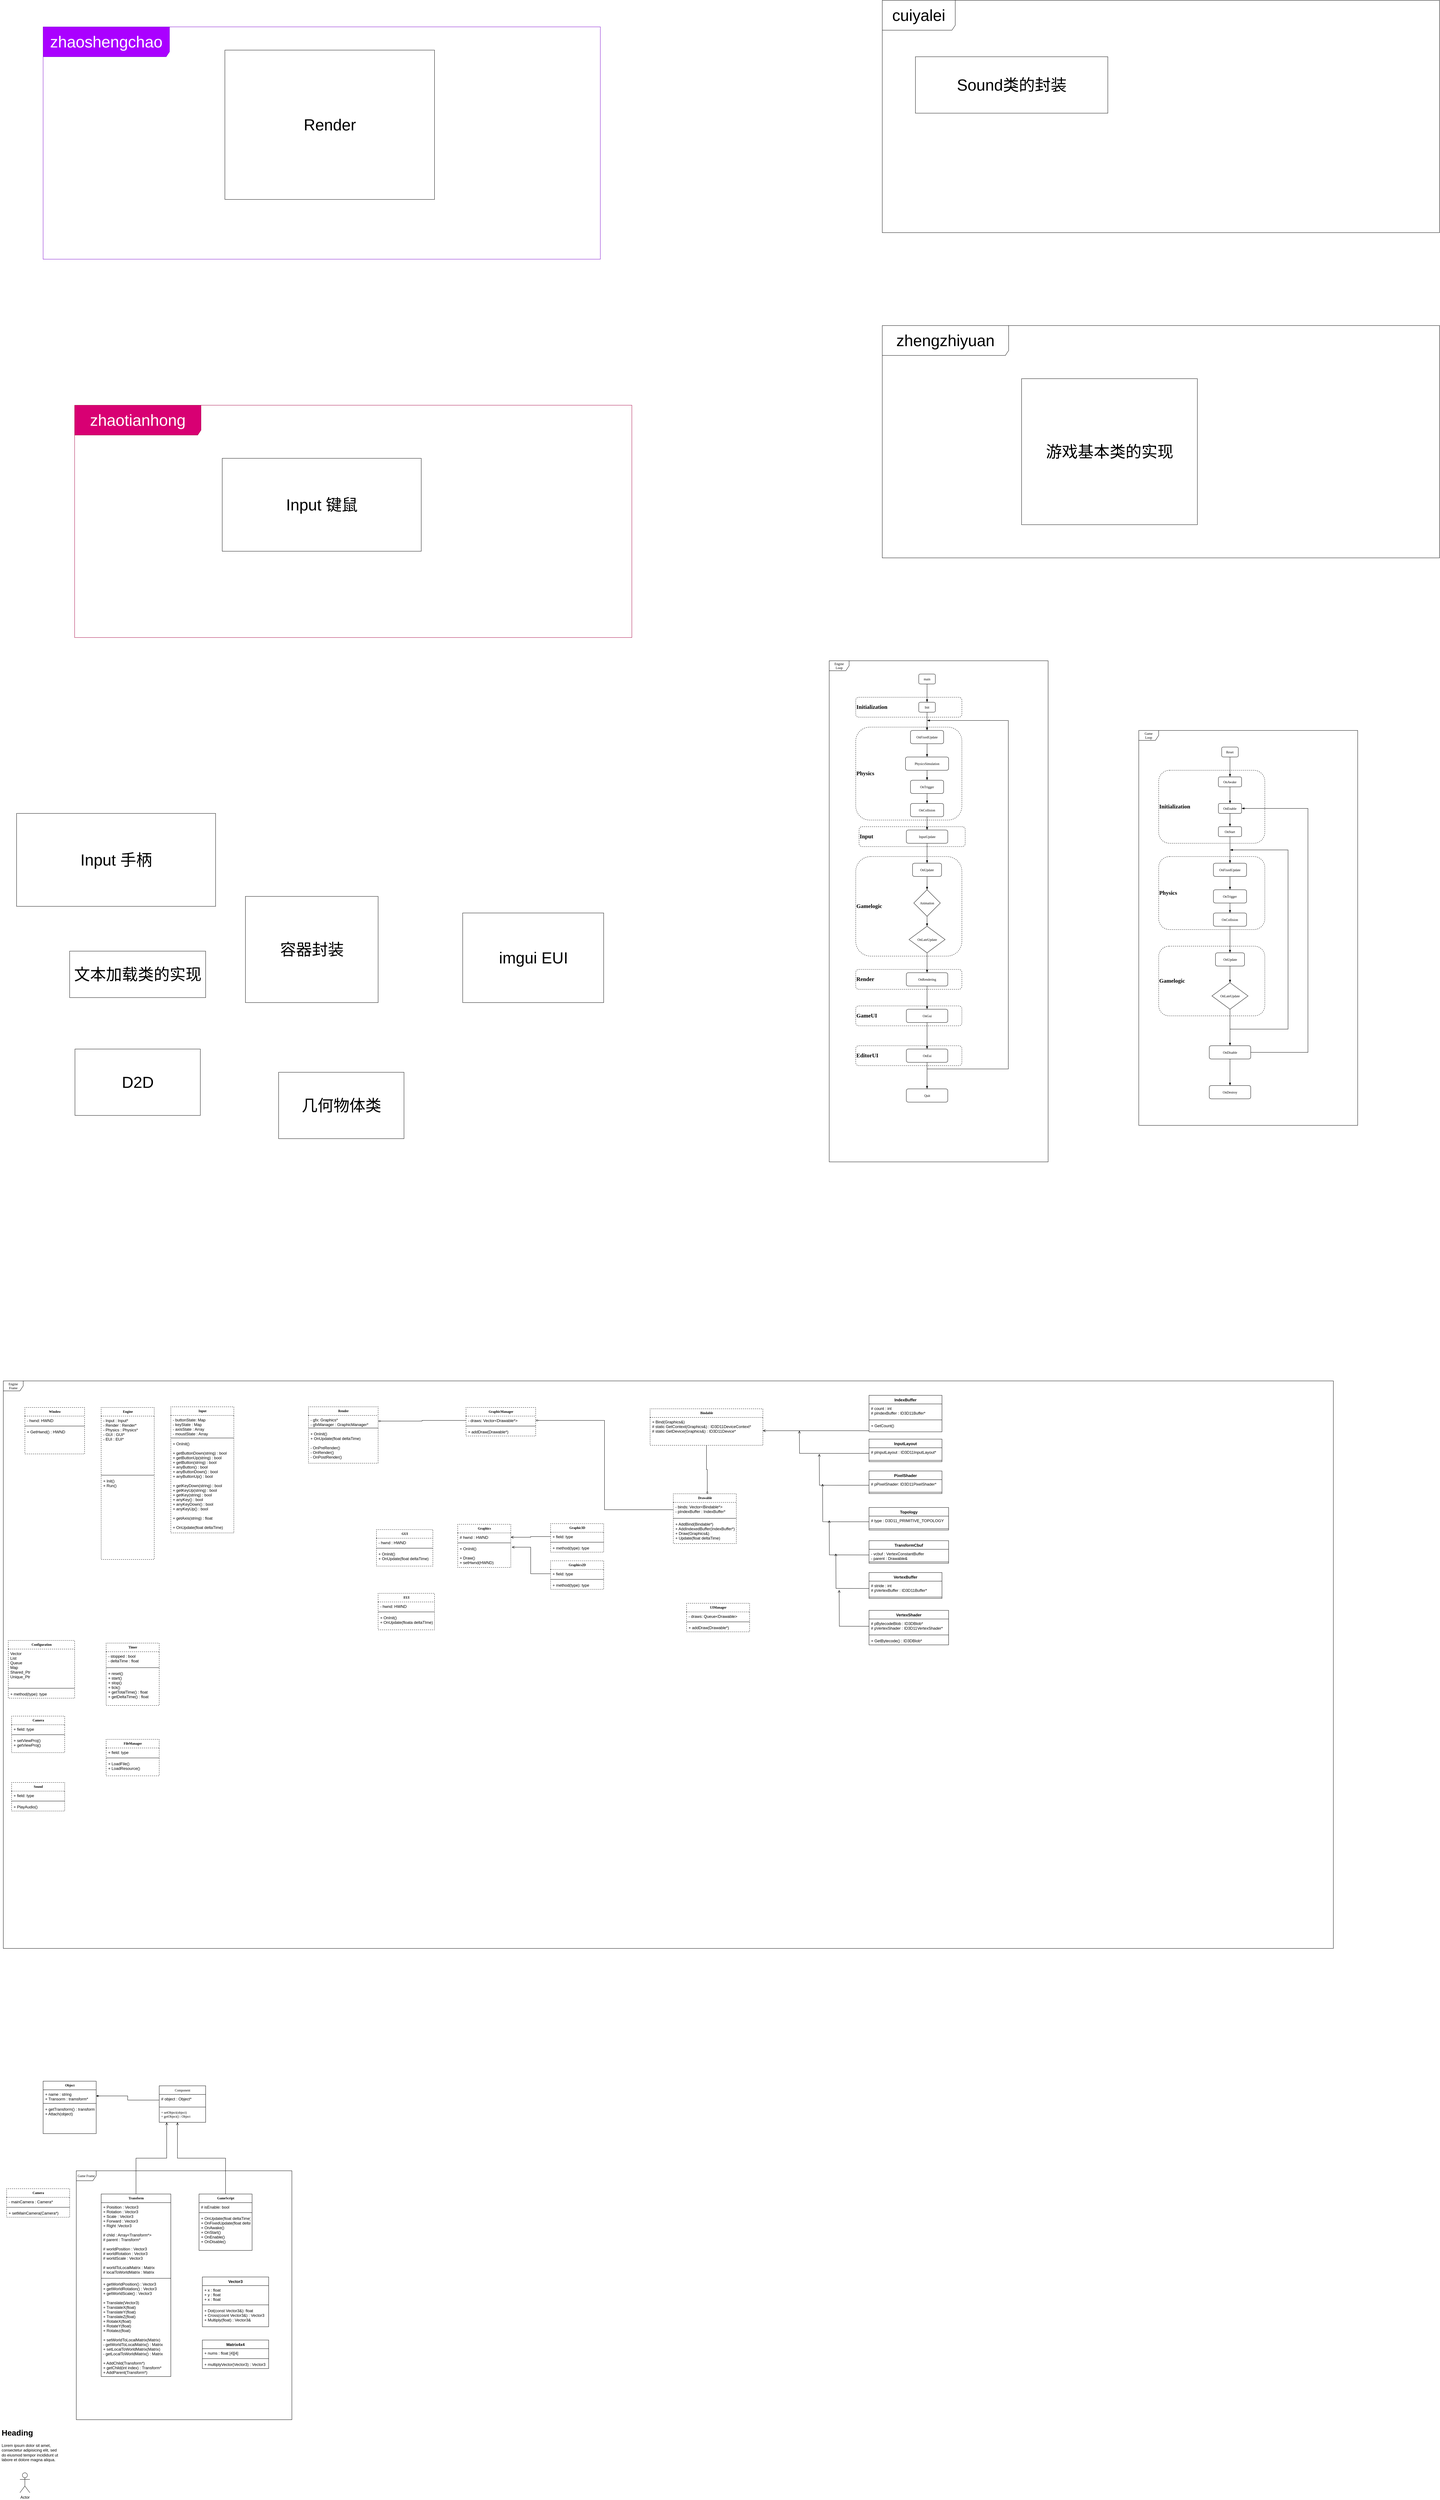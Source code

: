 <mxfile version="12.4.2" type="device" pages="1"><diagram name="Page-1" id="c4acf3e9-155e-7222-9cf6-157b1a14988f"><mxGraphModel dx="2978" dy="7548" grid="1" gridSize="10" guides="1" tooltips="1" connect="1" arrows="1" fold="1" page="1" pageScale="1" pageWidth="850" pageHeight="1100" background="#ffffff" math="0" shadow="0"><root><mxCell id="0"/><mxCell id="1" parent="0"/><mxCell id="H6gUZtu65jWpiv7_xnWX-73" value="Engine&lt;br&gt;Frame" style="shape=umlFrame;whiteSpace=wrap;html=1;rounded=0;shadow=0;comic=0;labelBackgroundColor=none;strokeWidth=1;fontFamily=Verdana;fontSize=10;align=center;" parent="1" vertex="1"><mxGeometry x="-1630" y="-2070" width="4010" height="1710" as="geometry"/></mxCell><mxCell id="H6gUZtu65jWpiv7_xnWX-5" value="Object" style="swimlane;fontStyle=1;align=center;verticalAlign=top;childLayout=stackLayout;horizontal=1;startSize=26;horizontalStack=0;resizeParent=1;resizeParentMax=0;resizeLast=0;collapsible=1;marginBottom=0;rounded=0;shadow=0;comic=0;strokeWidth=1;fontFamily=Verdana;fontSize=10;html=1;" parent="1" vertex="1"><mxGeometry x="-1510" y="40" width="160" height="158" as="geometry"/></mxCell><mxCell id="H6gUZtu65jWpiv7_xnWX-6" value="+ name : string&#10;+ Transorm : tramsform*" style="text;strokeColor=none;fillColor=none;align=left;verticalAlign=top;spacingLeft=4;spacingRight=4;overflow=hidden;rotatable=0;points=[[0,0.5],[1,0.5]];portConstraint=eastwest;" parent="H6gUZtu65jWpiv7_xnWX-5" vertex="1"><mxGeometry y="26" width="160" height="37" as="geometry"/></mxCell><mxCell id="H6gUZtu65jWpiv7_xnWX-7" value="" style="line;strokeWidth=1;fillColor=none;align=left;verticalAlign=middle;spacingTop=-1;spacingLeft=3;spacingRight=3;rotatable=0;labelPosition=right;points=[];portConstraint=eastwest;" parent="H6gUZtu65jWpiv7_xnWX-5" vertex="1"><mxGeometry y="63" width="160" height="8" as="geometry"/></mxCell><mxCell id="H6gUZtu65jWpiv7_xnWX-8" value="+ getTransform() : transform&#10;+ Attach(object)" style="text;strokeColor=none;fillColor=none;align=left;verticalAlign=top;spacingLeft=4;spacingRight=4;overflow=hidden;rotatable=0;points=[[0,0.5],[1,0.5]];portConstraint=eastwest;" parent="H6gUZtu65jWpiv7_xnWX-5" vertex="1"><mxGeometry y="71" width="160" height="87" as="geometry"/></mxCell><mxCell id="H6gUZtu65jWpiv7_xnWX-68" style="edgeStyle=orthogonalEdgeStyle;rounded=0;orthogonalLoop=1;jettySize=auto;html=1;exitX=0.5;exitY=0;exitDx=0;exitDy=0;entryX=0.161;entryY=1.004;entryDx=0;entryDy=0;entryPerimeter=0;fontFamily=Verdana;fontSize=10;endArrow=open;endFill=0;" parent="1" source="H6gUZtu65jWpiv7_xnWX-13" target="H6gUZtu65jWpiv7_xnWX-54" edge="1"><mxGeometry relative="1" as="geometry"/></mxCell><mxCell id="H6gUZtu65jWpiv7_xnWX-13" value="Transform" style="swimlane;fontStyle=1;align=center;verticalAlign=top;childLayout=stackLayout;horizontal=1;startSize=26;horizontalStack=0;resizeParent=1;resizeParentMax=0;resizeLast=0;collapsible=1;marginBottom=0;rounded=0;shadow=0;comic=0;strokeWidth=1;fontFamily=Verdana;fontSize=10;html=1;" parent="1" vertex="1"><mxGeometry x="-1335" y="380" width="210" height="550" as="geometry"><mxRectangle x="-1430" y="81" width="90" height="26" as="alternateBounds"/></mxGeometry></mxCell><mxCell id="H6gUZtu65jWpiv7_xnWX-14" value="+ Poisition : Vector3&#10;+ Rotation : Vector3&#10;+ Scale : Vector3&#10;+ Forward : Vector3&#10;+ Right :Vector3&#10;&#10;# child : Array&lt;Transform*&gt;&#10;# parent : Transform*&#10;&#10;# worldPosition : Vector3&#10;# worldRotation : Vector3&#10;# worldScale : Vector3&#10;&#10;# worldToLocalMatrix : Matrix&#10;# localToWorldMatrix : Matrix" style="text;strokeColor=none;fillColor=none;align=left;verticalAlign=top;spacingLeft=4;spacingRight=4;overflow=hidden;rotatable=0;points=[[0,0.5],[1,0.5]];portConstraint=eastwest;" parent="H6gUZtu65jWpiv7_xnWX-13" vertex="1"><mxGeometry y="26" width="210" height="224" as="geometry"/></mxCell><mxCell id="H6gUZtu65jWpiv7_xnWX-15" value="" style="line;strokeWidth=1;fillColor=none;align=left;verticalAlign=middle;spacingTop=-1;spacingLeft=3;spacingRight=3;rotatable=0;labelPosition=right;points=[];portConstraint=eastwest;" parent="H6gUZtu65jWpiv7_xnWX-13" vertex="1"><mxGeometry y="250" width="210" height="8" as="geometry"/></mxCell><mxCell id="H6gUZtu65jWpiv7_xnWX-16" value="+ getWorldPosition() : Vector3&#10;+ getWorldRotation() : Vector3&#10;+ getWorldScale() : Vector3&#10;&#10;+ Translate(Vector3)&#10;+ TranslateX(float)&#10;+ TranslateY(float)&#10;+ TranslateZ(float)&#10;+ RotateX(float)&#10;+ RotateY(float)&#10;+ Rotatez(float)&#10;&#10;+ setWorldToLocalMatrix(Matrix)&#10;- getWorldToLocalMatrix() : Matrix&#10;+ setLocalToWorldMatrix(Matrix)&#10;- getLocalToWorldMatrix() : Matrix&#10;&#10;+ AddChild(Transform*)&#10;+ getChild(int index) : Transform*&#10;+ AddParent(Transform*)" style="text;strokeColor=none;fillColor=none;align=left;verticalAlign=top;spacingLeft=4;spacingRight=4;overflow=hidden;rotatable=0;points=[[0,0.5],[1,0.5]];portConstraint=eastwest;" parent="H6gUZtu65jWpiv7_xnWX-13" vertex="1"><mxGeometry y="258" width="210" height="292" as="geometry"/></mxCell><mxCell id="H6gUZtu65jWpiv7_xnWX-31" value="Component" style="swimlane;fontStyle=0;childLayout=stackLayout;horizontal=1;startSize=26;fillColor=none;horizontalStack=0;resizeParent=1;resizeParentMax=0;resizeLast=0;collapsible=1;marginBottom=0;rounded=0;shadow=0;comic=0;strokeWidth=1;fontFamily=Verdana;fontSize=10;html=1;glass=0;backgroundOutline=0;" parent="1" vertex="1"><mxGeometry x="-1160" y="54" width="140" height="110" as="geometry"/></mxCell><mxCell id="H6gUZtu65jWpiv7_xnWX-32" value="# object : Object*" style="text;strokeColor=none;fillColor=none;align=left;verticalAlign=top;spacingLeft=4;spacingRight=4;overflow=hidden;rotatable=0;points=[[0,0.5],[1,0.5]];portConstraint=eastwest;" parent="H6gUZtu65jWpiv7_xnWX-31" vertex="1"><mxGeometry y="26" width="140" height="34" as="geometry"/></mxCell><mxCell id="H6gUZtu65jWpiv7_xnWX-52" value="" style="line;strokeWidth=1;fillColor=none;align=left;verticalAlign=middle;spacingTop=-1;spacingLeft=3;spacingRight=3;rotatable=0;labelPosition=right;points=[];portConstraint=eastwest;rounded=0;shadow=0;glass=0;comic=0;fontFamily=Verdana;fontSize=10;html=1;" parent="H6gUZtu65jWpiv7_xnWX-31" vertex="1"><mxGeometry y="60" width="140" height="8" as="geometry"/></mxCell><mxCell id="H6gUZtu65jWpiv7_xnWX-54" value="+ setObject(object)&lt;br&gt;+ getObject() : Object" style="text;strokeColor=none;fillColor=none;align=left;verticalAlign=top;spacingLeft=4;spacingRight=4;overflow=hidden;rotatable=0;points=[[0,0.5],[1,0.5]];portConstraint=eastwest;rounded=0;shadow=0;glass=0;comic=0;fontFamily=Verdana;fontSize=10;html=1;" parent="H6gUZtu65jWpiv7_xnWX-31" vertex="1"><mxGeometry y="68" width="140" height="42" as="geometry"/></mxCell><mxCell id="H6gUZtu65jWpiv7_xnWX-69" style="edgeStyle=orthogonalEdgeStyle;rounded=0;orthogonalLoop=1;jettySize=auto;html=1;exitX=0.5;exitY=0;exitDx=0;exitDy=0;entryX=0.393;entryY=1.004;entryDx=0;entryDy=0;entryPerimeter=0;fontFamily=Verdana;fontSize=10;endArrow=open;endFill=0;" parent="1" source="H6gUZtu65jWpiv7_xnWX-59" target="H6gUZtu65jWpiv7_xnWX-54" edge="1"><mxGeometry relative="1" as="geometry"/></mxCell><mxCell id="H6gUZtu65jWpiv7_xnWX-59" value="GameScript" style="swimlane;fontStyle=1;align=center;verticalAlign=top;childLayout=stackLayout;horizontal=1;startSize=26;horizontalStack=0;resizeParent=1;resizeParentMax=0;resizeLast=0;collapsible=1;marginBottom=0;rounded=0;shadow=0;glass=0;comic=0;strokeWidth=1;fontFamily=Verdana;fontSize=10;html=1;" parent="1" vertex="1"><mxGeometry x="-1040" y="380" width="160" height="170" as="geometry"/></mxCell><mxCell id="H6gUZtu65jWpiv7_xnWX-60" value="# isEnable: bool" style="text;strokeColor=none;fillColor=none;align=left;verticalAlign=top;spacingLeft=4;spacingRight=4;overflow=hidden;rotatable=0;points=[[0,0.5],[1,0.5]];portConstraint=eastwest;" parent="H6gUZtu65jWpiv7_xnWX-59" vertex="1"><mxGeometry y="26" width="160" height="26" as="geometry"/></mxCell><mxCell id="H6gUZtu65jWpiv7_xnWX-61" value="" style="line;strokeWidth=1;fillColor=none;align=left;verticalAlign=middle;spacingTop=-1;spacingLeft=3;spacingRight=3;rotatable=0;labelPosition=right;points=[];portConstraint=eastwest;" parent="H6gUZtu65jWpiv7_xnWX-59" vertex="1"><mxGeometry y="52" width="160" height="8" as="geometry"/></mxCell><mxCell id="H6gUZtu65jWpiv7_xnWX-62" value="+ OnUpdate(float deltaTime)&#10;+ OnFixedUpdate(float deltaTime)&#10;+ OnAwake()&#10;+ OnStart()&#10;+ OnEnable()&#10;+ OnDisable()" style="text;strokeColor=none;fillColor=none;align=left;verticalAlign=top;spacingLeft=4;spacingRight=4;overflow=hidden;rotatable=0;points=[[0,0.5],[1,0.5]];portConstraint=eastwest;" parent="H6gUZtu65jWpiv7_xnWX-59" vertex="1"><mxGeometry y="60" width="160" height="110" as="geometry"/></mxCell><mxCell id="H6gUZtu65jWpiv7_xnWX-71" style="edgeStyle=orthogonalEdgeStyle;rounded=0;orthogonalLoop=1;jettySize=auto;html=1;exitX=0;exitY=0.5;exitDx=0;exitDy=0;entryX=1;entryY=0.5;entryDx=0;entryDy=0;endArrow=diamondThin;endFill=1;fontFamily=Verdana;fontSize=10;" parent="1" source="H6gUZtu65jWpiv7_xnWX-32" target="H6gUZtu65jWpiv7_xnWX-6" edge="1"><mxGeometry relative="1" as="geometry"/></mxCell><mxCell id="H6gUZtu65jWpiv7_xnWX-184" value="Window" style="swimlane;fontStyle=1;align=center;verticalAlign=top;childLayout=stackLayout;horizontal=1;startSize=26;horizontalStack=0;resizeParent=1;resizeParentMax=0;resizeLast=0;collapsible=1;marginBottom=0;rounded=0;shadow=0;glass=0;dashed=1;comic=0;strokeWidth=1;fillColor=none;fontFamily=Verdana;fontSize=10;html=1;" parent="1" vertex="1"><mxGeometry x="-1565" y="-1990" width="180" height="140" as="geometry"/></mxCell><mxCell id="H6gUZtu65jWpiv7_xnWX-185" value="- hwnd: HWND" style="text;strokeColor=none;fillColor=none;align=left;verticalAlign=top;spacingLeft=4;spacingRight=4;overflow=hidden;rotatable=0;points=[[0,0.5],[1,0.5]];portConstraint=eastwest;" parent="H6gUZtu65jWpiv7_xnWX-184" vertex="1"><mxGeometry y="26" width="180" height="26" as="geometry"/></mxCell><mxCell id="H6gUZtu65jWpiv7_xnWX-186" value="" style="line;strokeWidth=1;fillColor=none;align=left;verticalAlign=middle;spacingTop=-1;spacingLeft=3;spacingRight=3;rotatable=0;labelPosition=right;points=[];portConstraint=eastwest;" parent="H6gUZtu65jWpiv7_xnWX-184" vertex="1"><mxGeometry y="52" width="180" height="8" as="geometry"/></mxCell><mxCell id="H6gUZtu65jWpiv7_xnWX-187" value="+ GetHwnd() : HWND" style="text;strokeColor=none;fillColor=none;align=left;verticalAlign=top;spacingLeft=4;spacingRight=4;overflow=hidden;rotatable=0;points=[[0,0.5],[1,0.5]];portConstraint=eastwest;" parent="H6gUZtu65jWpiv7_xnWX-184" vertex="1"><mxGeometry y="60" width="180" height="80" as="geometry"/></mxCell><mxCell id="H6gUZtu65jWpiv7_xnWX-188" value="Engine" style="swimlane;fontStyle=1;align=center;verticalAlign=top;childLayout=stackLayout;horizontal=1;startSize=26;horizontalStack=0;resizeParent=1;resizeParentMax=0;resizeLast=0;collapsible=1;marginBottom=0;rounded=0;shadow=0;glass=0;dashed=1;comic=0;strokeWidth=1;fillColor=none;fontFamily=Verdana;fontSize=10;html=1;" parent="1" vertex="1"><mxGeometry x="-1335" y="-1990" width="160" height="458" as="geometry"/></mxCell><mxCell id="H6gUZtu65jWpiv7_xnWX-189" value="- Input : Input*&#10;- Render : Render*&#10;- Physics : Physics*&#10;- GUI : GUI*&#10;- EUI : EUI*&#10;" style="text;strokeColor=none;fillColor=none;align=left;verticalAlign=top;spacingLeft=4;spacingRight=4;overflow=hidden;rotatable=0;points=[[0,0.5],[1,0.5]];portConstraint=eastwest;" parent="H6gUZtu65jWpiv7_xnWX-188" vertex="1"><mxGeometry y="26" width="160" height="174" as="geometry"/></mxCell><mxCell id="H6gUZtu65jWpiv7_xnWX-190" value="" style="line;strokeWidth=1;fillColor=none;align=left;verticalAlign=middle;spacingTop=-1;spacingLeft=3;spacingRight=3;rotatable=0;labelPosition=right;points=[];portConstraint=eastwest;" parent="H6gUZtu65jWpiv7_xnWX-188" vertex="1"><mxGeometry y="200" width="160" height="8" as="geometry"/></mxCell><mxCell id="H6gUZtu65jWpiv7_xnWX-191" value="+ Init()&#10;+ Run()&#10;" style="text;strokeColor=none;fillColor=none;align=left;verticalAlign=top;spacingLeft=4;spacingRight=4;overflow=hidden;rotatable=0;points=[[0,0.5],[1,0.5]];portConstraint=eastwest;" parent="H6gUZtu65jWpiv7_xnWX-188" vertex="1"><mxGeometry y="208" width="160" height="250" as="geometry"/></mxCell><mxCell id="H6gUZtu65jWpiv7_xnWX-196" value="Camera" style="swimlane;fontStyle=1;align=center;verticalAlign=top;childLayout=stackLayout;horizontal=1;startSize=26;horizontalStack=0;resizeParent=1;resizeParentMax=0;resizeLast=0;collapsible=1;marginBottom=0;rounded=0;shadow=0;glass=0;dashed=1;comic=0;strokeWidth=1;fillColor=none;fontFamily=Verdana;fontSize=10;html=1;" parent="1" vertex="1"><mxGeometry x="-1620" y="364" width="190" height="86" as="geometry"/></mxCell><mxCell id="H6gUZtu65jWpiv7_xnWX-197" value="- mainCamera : Camera*" style="text;strokeColor=none;fillColor=none;align=left;verticalAlign=top;spacingLeft=4;spacingRight=4;overflow=hidden;rotatable=0;points=[[0,0.5],[1,0.5]];portConstraint=eastwest;" parent="H6gUZtu65jWpiv7_xnWX-196" vertex="1"><mxGeometry y="26" width="190" height="26" as="geometry"/></mxCell><mxCell id="H6gUZtu65jWpiv7_xnWX-198" value="" style="line;strokeWidth=1;fillColor=none;align=left;verticalAlign=middle;spacingTop=-1;spacingLeft=3;spacingRight=3;rotatable=0;labelPosition=right;points=[];portConstraint=eastwest;" parent="H6gUZtu65jWpiv7_xnWX-196" vertex="1"><mxGeometry y="52" width="190" height="8" as="geometry"/></mxCell><mxCell id="H6gUZtu65jWpiv7_xnWX-199" value="+ setMainCamera(Camera*)" style="text;strokeColor=none;fillColor=none;align=left;verticalAlign=top;spacingLeft=4;spacingRight=4;overflow=hidden;rotatable=0;points=[[0,0.5],[1,0.5]];portConstraint=eastwest;" parent="H6gUZtu65jWpiv7_xnWX-196" vertex="1"><mxGeometry y="60" width="190" height="26" as="geometry"/></mxCell><mxCell id="H6gUZtu65jWpiv7_xnWX-200" value="Input" style="swimlane;fontStyle=1;align=center;verticalAlign=top;childLayout=stackLayout;horizontal=1;startSize=26;horizontalStack=0;resizeParent=1;resizeParentMax=0;resizeLast=0;collapsible=1;marginBottom=0;rounded=0;shadow=0;glass=0;dashed=1;comic=0;strokeWidth=1;fillColor=none;fontFamily=Verdana;fontSize=10;html=1;" parent="1" vertex="1"><mxGeometry x="-1125" y="-1992" width="190" height="380" as="geometry"/></mxCell><mxCell id="H6gUZtu65jWpiv7_xnWX-201" value="- buttonState: Map&#10;- keyState : Map&#10;- axisState : Array&#10;- moustState : Array" style="text;strokeColor=none;fillColor=none;align=left;verticalAlign=top;spacingLeft=4;spacingRight=4;overflow=hidden;rotatable=0;points=[[0,0.5],[1,0.5]];portConstraint=eastwest;" parent="H6gUZtu65jWpiv7_xnWX-200" vertex="1"><mxGeometry y="26" width="190" height="64" as="geometry"/></mxCell><mxCell id="H6gUZtu65jWpiv7_xnWX-202" value="" style="line;strokeWidth=1;fillColor=none;align=left;verticalAlign=middle;spacingTop=-1;spacingLeft=3;spacingRight=3;rotatable=0;labelPosition=right;points=[];portConstraint=eastwest;" parent="H6gUZtu65jWpiv7_xnWX-200" vertex="1"><mxGeometry y="90" width="190" height="8" as="geometry"/></mxCell><mxCell id="H6gUZtu65jWpiv7_xnWX-203" value="+ OnInit()&#10;&#10;+ getButtonDown(string) : bool&#10;+ getButtonUp(string) : bool&#10;+ getButton(string) : bool&#10;+ anyButton() : bool&#10;+ anyButtonDown() : bool&#10;+ anyButtonUp() : bool&#10;&#10;+ getKeyDown(string) : bool&#10;+ getKeyUp(string) : bool&#10;+ getKey(string) : bool&#10;+ anyKey() : bool&#10;+ anyKeyDown() : bool&#10;+ anyKeyUp() : bool&#10;&#10;+ getAxis(string) : float&#10;&#10;+ OnUpdate(float deltaTime)" style="text;strokeColor=none;fillColor=none;align=left;verticalAlign=top;spacingLeft=4;spacingRight=4;overflow=hidden;rotatable=0;points=[[0,0.5],[1,0.5]];portConstraint=eastwest;" parent="H6gUZtu65jWpiv7_xnWX-200" vertex="1"><mxGeometry y="98" width="190" height="282" as="geometry"/></mxCell><mxCell id="H6gUZtu65jWpiv7_xnWX-204" value="Render" style="swimlane;fontStyle=1;align=center;verticalAlign=top;childLayout=stackLayout;horizontal=1;startSize=26;horizontalStack=0;resizeParent=1;resizeParentMax=0;resizeLast=0;collapsible=1;marginBottom=0;rounded=0;shadow=0;glass=0;dashed=1;comic=0;strokeWidth=1;fillColor=none;fontFamily=Verdana;fontSize=10;html=1;" parent="1" vertex="1"><mxGeometry x="-710" y="-1992" width="210" height="170" as="geometry"/></mxCell><mxCell id="H6gUZtu65jWpiv7_xnWX-205" value="- gfx: Graphics*&#10;- gfxManager : GraphicManager*" style="text;strokeColor=none;fillColor=none;align=left;verticalAlign=top;spacingLeft=4;spacingRight=4;overflow=hidden;rotatable=0;points=[[0,0.5],[1,0.5]];portConstraint=eastwest;" parent="H6gUZtu65jWpiv7_xnWX-204" vertex="1"><mxGeometry y="26" width="210" height="34" as="geometry"/></mxCell><mxCell id="H6gUZtu65jWpiv7_xnWX-206" value="" style="line;strokeWidth=1;fillColor=none;align=left;verticalAlign=middle;spacingTop=-1;spacingLeft=3;spacingRight=3;rotatable=0;labelPosition=right;points=[];portConstraint=eastwest;" parent="H6gUZtu65jWpiv7_xnWX-204" vertex="1"><mxGeometry y="60" width="210" height="8" as="geometry"/></mxCell><mxCell id="H6gUZtu65jWpiv7_xnWX-207" value="+ OnInit()&#10;+ OnUpdate(float deltaTime)&#10;&#10;- OnPreRender()&#10;- OnRender()&#10;- OnPostRender()" style="text;strokeColor=none;fillColor=none;align=left;verticalAlign=top;spacingLeft=4;spacingRight=4;overflow=hidden;rotatable=0;points=[[0,0.5],[1,0.5]];portConstraint=eastwest;" parent="H6gUZtu65jWpiv7_xnWX-204" vertex="1"><mxGeometry y="68" width="210" height="102" as="geometry"/></mxCell><mxCell id="H6gUZtu65jWpiv7_xnWX-208" value="Graphics" style="swimlane;fontStyle=1;align=center;verticalAlign=top;childLayout=stackLayout;horizontal=1;startSize=26;horizontalStack=0;resizeParent=1;resizeParentMax=0;resizeLast=0;collapsible=1;marginBottom=0;rounded=0;shadow=0;glass=0;dashed=1;comic=0;strokeWidth=1;fillColor=none;fontFamily=Verdana;fontSize=10;html=1;" parent="1" vertex="1"><mxGeometry x="-260" y="-1638" width="160" height="130" as="geometry"/></mxCell><mxCell id="H6gUZtu65jWpiv7_xnWX-209" value="# hwnd : HWND" style="text;strokeColor=none;fillColor=none;align=left;verticalAlign=top;spacingLeft=4;spacingRight=4;overflow=hidden;rotatable=0;points=[[0,0.5],[1,0.5]];portConstraint=eastwest;" parent="H6gUZtu65jWpiv7_xnWX-208" vertex="1"><mxGeometry y="26" width="160" height="26" as="geometry"/></mxCell><mxCell id="H6gUZtu65jWpiv7_xnWX-210" value="" style="line;strokeWidth=1;fillColor=none;align=left;verticalAlign=middle;spacingTop=-1;spacingLeft=3;spacingRight=3;rotatable=0;labelPosition=right;points=[];portConstraint=eastwest;" parent="H6gUZtu65jWpiv7_xnWX-208" vertex="1"><mxGeometry y="52" width="160" height="8" as="geometry"/></mxCell><mxCell id="H6gUZtu65jWpiv7_xnWX-211" value="+ OnInit()&#10;&#10;+ Draw()&#10;+ setHwnd(HWND)" style="text;strokeColor=none;fillColor=none;align=left;verticalAlign=top;spacingLeft=4;spacingRight=4;overflow=hidden;rotatable=0;points=[[0,0.5],[1,0.5]];portConstraint=eastwest;" parent="H6gUZtu65jWpiv7_xnWX-208" vertex="1"><mxGeometry y="60" width="160" height="70" as="geometry"/></mxCell><mxCell id="H6gUZtu65jWpiv7_xnWX-212" value="GUI" style="swimlane;fontStyle=1;align=center;verticalAlign=top;childLayout=stackLayout;horizontal=1;startSize=26;horizontalStack=0;resizeParent=1;resizeParentMax=0;resizeLast=0;collapsible=1;marginBottom=0;rounded=0;shadow=0;glass=0;dashed=1;comic=0;strokeWidth=1;fillColor=none;fontFamily=Verdana;fontSize=10;html=1;" parent="1" vertex="1"><mxGeometry x="-505" y="-1622" width="170" height="110" as="geometry"/></mxCell><mxCell id="H6gUZtu65jWpiv7_xnWX-213" value="- hwnd : HWND" style="text;strokeColor=none;fillColor=none;align=left;verticalAlign=top;spacingLeft=4;spacingRight=4;overflow=hidden;rotatable=0;points=[[0,0.5],[1,0.5]];portConstraint=eastwest;" parent="H6gUZtu65jWpiv7_xnWX-212" vertex="1"><mxGeometry y="26" width="170" height="26" as="geometry"/></mxCell><mxCell id="H6gUZtu65jWpiv7_xnWX-214" value="" style="line;strokeWidth=1;fillColor=none;align=left;verticalAlign=middle;spacingTop=-1;spacingLeft=3;spacingRight=3;rotatable=0;labelPosition=right;points=[];portConstraint=eastwest;" parent="H6gUZtu65jWpiv7_xnWX-212" vertex="1"><mxGeometry y="52" width="170" height="8" as="geometry"/></mxCell><mxCell id="H6gUZtu65jWpiv7_xnWX-215" value="+ OnInit()&#10;+ OnUpdate(float deltaTime)" style="text;strokeColor=none;fillColor=none;align=left;verticalAlign=top;spacingLeft=4;spacingRight=4;overflow=hidden;rotatable=0;points=[[0,0.5],[1,0.5]];portConstraint=eastwest;" parent="H6gUZtu65jWpiv7_xnWX-212" vertex="1"><mxGeometry y="60" width="170" height="50" as="geometry"/></mxCell><mxCell id="H6gUZtu65jWpiv7_xnWX-216" value="EUI" style="swimlane;fontStyle=1;align=center;verticalAlign=top;childLayout=stackLayout;horizontal=1;startSize=26;horizontalStack=0;resizeParent=1;resizeParentMax=0;resizeLast=0;collapsible=1;marginBottom=0;rounded=0;shadow=0;glass=0;dashed=1;comic=0;strokeWidth=1;fillColor=none;fontFamily=Verdana;fontSize=10;html=1;" parent="1" vertex="1"><mxGeometry x="-500" y="-1430" width="170" height="110" as="geometry"/></mxCell><mxCell id="H6gUZtu65jWpiv7_xnWX-217" value="- hwnd: HWND" style="text;strokeColor=none;fillColor=none;align=left;verticalAlign=top;spacingLeft=4;spacingRight=4;overflow=hidden;rotatable=0;points=[[0,0.5],[1,0.5]];portConstraint=eastwest;" parent="H6gUZtu65jWpiv7_xnWX-216" vertex="1"><mxGeometry y="26" width="170" height="26" as="geometry"/></mxCell><mxCell id="H6gUZtu65jWpiv7_xnWX-218" value="" style="line;strokeWidth=1;fillColor=none;align=left;verticalAlign=middle;spacingTop=-1;spacingLeft=3;spacingRight=3;rotatable=0;labelPosition=right;points=[];portConstraint=eastwest;" parent="H6gUZtu65jWpiv7_xnWX-216" vertex="1"><mxGeometry y="52" width="170" height="8" as="geometry"/></mxCell><mxCell id="H6gUZtu65jWpiv7_xnWX-219" value="+ OnInit()&#10;+ OnUpdate(floata deltaTIme)" style="text;strokeColor=none;fillColor=none;align=left;verticalAlign=top;spacingLeft=4;spacingRight=4;overflow=hidden;rotatable=0;points=[[0,0.5],[1,0.5]];portConstraint=eastwest;" parent="H6gUZtu65jWpiv7_xnWX-216" vertex="1"><mxGeometry y="60" width="170" height="50" as="geometry"/></mxCell><mxCell id="H6gUZtu65jWpiv7_xnWX-220" value="GraphicManager" style="swimlane;fontStyle=1;align=center;verticalAlign=top;childLayout=stackLayout;horizontal=1;startSize=26;horizontalStack=0;resizeParent=1;resizeParentMax=0;resizeLast=0;collapsible=1;marginBottom=0;rounded=0;shadow=0;glass=0;dashed=1;comic=0;strokeWidth=1;fillColor=none;fontFamily=Verdana;fontSize=10;html=1;" parent="1" vertex="1"><mxGeometry x="-235" y="-1990" width="210" height="86" as="geometry"/></mxCell><mxCell id="H6gUZtu65jWpiv7_xnWX-221" value="- draws: Vector&lt;Drawable*&gt;" style="text;strokeColor=none;fillColor=none;align=left;verticalAlign=top;spacingLeft=4;spacingRight=4;overflow=hidden;rotatable=0;points=[[0,0.5],[1,0.5]];portConstraint=eastwest;" parent="H6gUZtu65jWpiv7_xnWX-220" vertex="1"><mxGeometry y="26" width="210" height="26" as="geometry"/></mxCell><mxCell id="H6gUZtu65jWpiv7_xnWX-222" value="" style="line;strokeWidth=1;fillColor=none;align=left;verticalAlign=middle;spacingTop=-1;spacingLeft=3;spacingRight=3;rotatable=0;labelPosition=right;points=[];portConstraint=eastwest;" parent="H6gUZtu65jWpiv7_xnWX-220" vertex="1"><mxGeometry y="52" width="210" height="8" as="geometry"/></mxCell><mxCell id="H6gUZtu65jWpiv7_xnWX-223" value="+ addDraw(Drawable*)" style="text;strokeColor=none;fillColor=none;align=left;verticalAlign=top;spacingLeft=4;spacingRight=4;overflow=hidden;rotatable=0;points=[[0,0.5],[1,0.5]];portConstraint=eastwest;" parent="H6gUZtu65jWpiv7_xnWX-220" vertex="1"><mxGeometry y="60" width="210" height="26" as="geometry"/></mxCell><mxCell id="H6gUZtu65jWpiv7_xnWX-224" value="Drawable" style="swimlane;fontStyle=1;align=center;verticalAlign=top;childLayout=stackLayout;horizontal=1;startSize=26;horizontalStack=0;resizeParent=1;resizeParentMax=0;resizeLast=0;collapsible=1;marginBottom=0;rounded=0;shadow=0;glass=0;dashed=1;comic=0;strokeWidth=1;fillColor=none;fontFamily=Verdana;fontSize=10;html=1;" parent="1" vertex="1"><mxGeometry x="390" y="-1730" width="190" height="150" as="geometry"/></mxCell><mxCell id="H6gUZtu65jWpiv7_xnWX-225" value="- binds: Vector&lt;Bindable*&gt;&#10;- pIndexBuffer : IndexBuffer*" style="text;strokeColor=none;fillColor=none;align=left;verticalAlign=top;spacingLeft=4;spacingRight=4;overflow=hidden;rotatable=0;points=[[0,0.5],[1,0.5]];portConstraint=eastwest;" parent="H6gUZtu65jWpiv7_xnWX-224" vertex="1"><mxGeometry y="26" width="190" height="44" as="geometry"/></mxCell><mxCell id="H6gUZtu65jWpiv7_xnWX-226" value="" style="line;strokeWidth=1;fillColor=none;align=left;verticalAlign=middle;spacingTop=-1;spacingLeft=3;spacingRight=3;rotatable=0;labelPosition=right;points=[];portConstraint=eastwest;" parent="H6gUZtu65jWpiv7_xnWX-224" vertex="1"><mxGeometry y="70" width="190" height="8" as="geometry"/></mxCell><mxCell id="H6gUZtu65jWpiv7_xnWX-227" value="+ AddBind(Bindable*)&#10;+ AddIndexedBuffer(IndexBuffer*)&#10;+ Draw(Graphics&amp;)&#10;+ Update(float deltaTime)" style="text;strokeColor=none;fillColor=none;align=left;verticalAlign=top;spacingLeft=4;spacingRight=4;overflow=hidden;rotatable=0;points=[[0,0.5],[1,0.5]];portConstraint=eastwest;" parent="H6gUZtu65jWpiv7_xnWX-224" vertex="1"><mxGeometry y="78" width="190" height="72" as="geometry"/></mxCell><mxCell id="uwMB3Q1lVfNLNDKnYUVP-76" value="" style="edgeStyle=orthogonalEdgeStyle;rounded=0;orthogonalLoop=1;jettySize=auto;html=1;endArrow=diamondThin;endFill=0;entryX=0.539;entryY=0.006;entryDx=0;entryDy=0;entryPerimeter=0;" parent="1" source="H6gUZtu65jWpiv7_xnWX-228" target="H6gUZtu65jWpiv7_xnWX-224" edge="1"><mxGeometry relative="1" as="geometry"><mxPoint x="490" y="-1796" as="targetPoint"/></mxGeometry></mxCell><mxCell id="H6gUZtu65jWpiv7_xnWX-228" value="Bindable" style="swimlane;fontStyle=1;align=center;verticalAlign=top;childLayout=stackLayout;horizontal=1;startSize=26;horizontalStack=0;resizeParent=1;resizeParentMax=0;resizeLast=0;collapsible=1;marginBottom=0;rounded=0;shadow=0;glass=0;dashed=1;comic=0;strokeWidth=1;fillColor=none;fontFamily=Verdana;fontSize=10;html=1;" parent="1" vertex="1"><mxGeometry x="320" y="-1986" width="340" height="110" as="geometry"/></mxCell><mxCell id="H6gUZtu65jWpiv7_xnWX-231" value="+ Bind(Graphics&amp;)&#10;# static GetContext(Graphics&amp;) : ID3D11DeviceContext*&#10;# static GetDevice(Graphics&amp;) : ID3D11Device*" style="text;strokeColor=none;fillColor=none;align=left;verticalAlign=top;spacingLeft=4;spacingRight=4;overflow=hidden;rotatable=0;points=[[0,0.5],[1,0.5]];portConstraint=eastwest;" parent="H6gUZtu65jWpiv7_xnWX-228" vertex="1"><mxGeometry y="26" width="340" height="84" as="geometry"/></mxCell><mxCell id="H6gUZtu65jWpiv7_xnWX-235" style="edgeStyle=orthogonalEdgeStyle;rounded=0;orthogonalLoop=1;jettySize=auto;html=1;exitX=0;exitY=0.5;exitDx=0;exitDy=0;entryX=1;entryY=0.5;entryDx=0;entryDy=0;endArrow=diamondThin;endFill=0;fontFamily=Verdana;fontSize=10;" parent="1" source="H6gUZtu65jWpiv7_xnWX-221" target="H6gUZtu65jWpiv7_xnWX-205" edge="1"><mxGeometry relative="1" as="geometry"/></mxCell><mxCell id="H6gUZtu65jWpiv7_xnWX-237" value="UIManager" style="swimlane;fontStyle=1;align=center;verticalAlign=top;childLayout=stackLayout;horizontal=1;startSize=26;horizontalStack=0;resizeParent=1;resizeParentMax=0;resizeLast=0;collapsible=1;marginBottom=0;rounded=0;shadow=0;glass=0;dashed=1;comic=0;strokeWidth=1;fillColor=none;fontFamily=Verdana;fontSize=10;html=1;" parent="1" vertex="1"><mxGeometry x="430" y="-1400" width="190" height="86" as="geometry"/></mxCell><mxCell id="H6gUZtu65jWpiv7_xnWX-238" value="- draws: Queue&lt;Drawable&gt;" style="text;strokeColor=none;fillColor=none;align=left;verticalAlign=top;spacingLeft=4;spacingRight=4;overflow=hidden;rotatable=0;points=[[0,0.5],[1,0.5]];portConstraint=eastwest;" parent="H6gUZtu65jWpiv7_xnWX-237" vertex="1"><mxGeometry y="26" width="190" height="26" as="geometry"/></mxCell><mxCell id="H6gUZtu65jWpiv7_xnWX-239" value="" style="line;strokeWidth=1;fillColor=none;align=left;verticalAlign=middle;spacingTop=-1;spacingLeft=3;spacingRight=3;rotatable=0;labelPosition=right;points=[];portConstraint=eastwest;" parent="H6gUZtu65jWpiv7_xnWX-237" vertex="1"><mxGeometry y="52" width="190" height="8" as="geometry"/></mxCell><mxCell id="H6gUZtu65jWpiv7_xnWX-240" value="+ addDraw(Drawable*)" style="text;strokeColor=none;fillColor=none;align=left;verticalAlign=top;spacingLeft=4;spacingRight=4;overflow=hidden;rotatable=0;points=[[0,0.5],[1,0.5]];portConstraint=eastwest;" parent="H6gUZtu65jWpiv7_xnWX-237" vertex="1"><mxGeometry y="60" width="190" height="26" as="geometry"/></mxCell><mxCell id="H6gUZtu65jWpiv7_xnWX-241" value="Graphic3D" style="swimlane;fontStyle=1;align=center;verticalAlign=top;childLayout=stackLayout;horizontal=1;startSize=26;horizontalStack=0;resizeParent=1;resizeParentMax=0;resizeLast=0;collapsible=1;marginBottom=0;rounded=0;shadow=0;glass=0;dashed=1;comic=0;strokeWidth=1;fillColor=none;fontFamily=Verdana;fontSize=10;html=1;" parent="1" vertex="1"><mxGeometry x="20" y="-1640" width="160" height="86" as="geometry"/></mxCell><mxCell id="H6gUZtu65jWpiv7_xnWX-242" value="+ field: type" style="text;strokeColor=none;fillColor=none;align=left;verticalAlign=top;spacingLeft=4;spacingRight=4;overflow=hidden;rotatable=0;points=[[0,0.5],[1,0.5]];portConstraint=eastwest;" parent="H6gUZtu65jWpiv7_xnWX-241" vertex="1"><mxGeometry y="26" width="160" height="26" as="geometry"/></mxCell><mxCell id="H6gUZtu65jWpiv7_xnWX-243" value="" style="line;strokeWidth=1;fillColor=none;align=left;verticalAlign=middle;spacingTop=-1;spacingLeft=3;spacingRight=3;rotatable=0;labelPosition=right;points=[];portConstraint=eastwest;" parent="H6gUZtu65jWpiv7_xnWX-241" vertex="1"><mxGeometry y="52" width="160" height="8" as="geometry"/></mxCell><mxCell id="H6gUZtu65jWpiv7_xnWX-244" value="+ method(type): type" style="text;strokeColor=none;fillColor=none;align=left;verticalAlign=top;spacingLeft=4;spacingRight=4;overflow=hidden;rotatable=0;points=[[0,0.5],[1,0.5]];portConstraint=eastwest;" parent="H6gUZtu65jWpiv7_xnWX-241" vertex="1"><mxGeometry y="60" width="160" height="26" as="geometry"/></mxCell><mxCell id="H6gUZtu65jWpiv7_xnWX-245" value="Graphics2D" style="swimlane;fontStyle=1;align=center;verticalAlign=top;childLayout=stackLayout;horizontal=1;startSize=26;horizontalStack=0;resizeParent=1;resizeParentMax=0;resizeLast=0;collapsible=1;marginBottom=0;rounded=0;shadow=0;glass=0;dashed=1;comic=0;strokeWidth=1;fillColor=none;fontFamily=Verdana;fontSize=10;html=1;" parent="1" vertex="1"><mxGeometry x="20" y="-1528" width="160" height="86" as="geometry"/></mxCell><mxCell id="H6gUZtu65jWpiv7_xnWX-246" value="+ field: type" style="text;strokeColor=none;fillColor=none;align=left;verticalAlign=top;spacingLeft=4;spacingRight=4;overflow=hidden;rotatable=0;points=[[0,0.5],[1,0.5]];portConstraint=eastwest;" parent="H6gUZtu65jWpiv7_xnWX-245" vertex="1"><mxGeometry y="26" width="160" height="26" as="geometry"/></mxCell><mxCell id="H6gUZtu65jWpiv7_xnWX-247" value="" style="line;strokeWidth=1;fillColor=none;align=left;verticalAlign=middle;spacingTop=-1;spacingLeft=3;spacingRight=3;rotatable=0;labelPosition=right;points=[];portConstraint=eastwest;" parent="H6gUZtu65jWpiv7_xnWX-245" vertex="1"><mxGeometry y="52" width="160" height="8" as="geometry"/></mxCell><mxCell id="H6gUZtu65jWpiv7_xnWX-248" value="+ method(type): type" style="text;strokeColor=none;fillColor=none;align=left;verticalAlign=top;spacingLeft=4;spacingRight=4;overflow=hidden;rotatable=0;points=[[0,0.5],[1,0.5]];portConstraint=eastwest;" parent="H6gUZtu65jWpiv7_xnWX-245" vertex="1"><mxGeometry y="60" width="160" height="26" as="geometry"/></mxCell><mxCell id="H6gUZtu65jWpiv7_xnWX-249" style="edgeStyle=orthogonalEdgeStyle;rounded=0;orthogonalLoop=1;jettySize=auto;html=1;exitX=0;exitY=0.5;exitDx=0;exitDy=0;entryX=1;entryY=0.5;entryDx=0;entryDy=0;endArrow=open;endFill=0;fontFamily=Verdana;fontSize=10;" parent="1" source="H6gUZtu65jWpiv7_xnWX-242" target="H6gUZtu65jWpiv7_xnWX-209" edge="1"><mxGeometry relative="1" as="geometry"/></mxCell><mxCell id="H6gUZtu65jWpiv7_xnWX-250" style="edgeStyle=orthogonalEdgeStyle;rounded=0;orthogonalLoop=1;jettySize=auto;html=1;exitX=0;exitY=0.5;exitDx=0;exitDy=0;entryX=1.019;entryY=0.129;entryDx=0;entryDy=0;entryPerimeter=0;endArrow=open;endFill=0;fontFamily=Verdana;fontSize=10;" parent="1" source="H6gUZtu65jWpiv7_xnWX-246" target="H6gUZtu65jWpiv7_xnWX-211" edge="1"><mxGeometry relative="1" as="geometry"/></mxCell><mxCell id="H6gUZtu65jWpiv7_xnWX-251" value="Sound" style="swimlane;fontStyle=1;align=center;verticalAlign=top;childLayout=stackLayout;horizontal=1;startSize=26;horizontalStack=0;resizeParent=1;resizeParentMax=0;resizeLast=0;collapsible=1;marginBottom=0;rounded=0;shadow=0;glass=0;dashed=1;comic=0;strokeWidth=1;fillColor=none;fontFamily=Verdana;fontSize=10;html=1;" parent="1" vertex="1"><mxGeometry x="-1605" y="-860" width="160" height="86" as="geometry"/></mxCell><mxCell id="H6gUZtu65jWpiv7_xnWX-252" value="+ field: type" style="text;strokeColor=none;fillColor=none;align=left;verticalAlign=top;spacingLeft=4;spacingRight=4;overflow=hidden;rotatable=0;points=[[0,0.5],[1,0.5]];portConstraint=eastwest;" parent="H6gUZtu65jWpiv7_xnWX-251" vertex="1"><mxGeometry y="26" width="160" height="26" as="geometry"/></mxCell><mxCell id="H6gUZtu65jWpiv7_xnWX-253" value="" style="line;strokeWidth=1;fillColor=none;align=left;verticalAlign=middle;spacingTop=-1;spacingLeft=3;spacingRight=3;rotatable=0;labelPosition=right;points=[];portConstraint=eastwest;" parent="H6gUZtu65jWpiv7_xnWX-251" vertex="1"><mxGeometry y="52" width="160" height="8" as="geometry"/></mxCell><mxCell id="H6gUZtu65jWpiv7_xnWX-254" value="+ PlayAudio()" style="text;strokeColor=none;fillColor=none;align=left;verticalAlign=top;spacingLeft=4;spacingRight=4;overflow=hidden;rotatable=0;points=[[0,0.5],[1,0.5]];portConstraint=eastwest;" parent="H6gUZtu65jWpiv7_xnWX-251" vertex="1"><mxGeometry y="60" width="160" height="26" as="geometry"/></mxCell><mxCell id="H6gUZtu65jWpiv7_xnWX-255" value="Configuration" style="swimlane;fontStyle=1;align=center;verticalAlign=top;childLayout=stackLayout;horizontal=1;startSize=26;horizontalStack=0;resizeParent=1;resizeParentMax=0;resizeLast=0;collapsible=1;marginBottom=0;rounded=0;shadow=0;glass=0;dashed=1;comic=0;strokeWidth=1;fillColor=none;fontFamily=Verdana;fontSize=10;html=1;" parent="1" vertex="1"><mxGeometry x="-1615" y="-1288" width="200" height="174" as="geometry"/></mxCell><mxCell id="H6gUZtu65jWpiv7_xnWX-256" value="Vector&#10;List&#10;Queue&#10;Map&#10;Shared_Ptr&#10;Unique_Ptr&#10;&#10;" style="text;strokeColor=none;fillColor=none;align=left;verticalAlign=top;spacingLeft=4;spacingRight=4;overflow=hidden;rotatable=0;points=[[0,0.5],[1,0.5]];portConstraint=eastwest;" parent="H6gUZtu65jWpiv7_xnWX-255" vertex="1"><mxGeometry y="26" width="200" height="114" as="geometry"/></mxCell><mxCell id="H6gUZtu65jWpiv7_xnWX-257" value="" style="line;strokeWidth=1;fillColor=none;align=left;verticalAlign=middle;spacingTop=-1;spacingLeft=3;spacingRight=3;rotatable=0;labelPosition=right;points=[];portConstraint=eastwest;" parent="H6gUZtu65jWpiv7_xnWX-255" vertex="1"><mxGeometry y="140" width="200" height="8" as="geometry"/></mxCell><mxCell id="H6gUZtu65jWpiv7_xnWX-258" value="+ method(type): type" style="text;strokeColor=none;fillColor=none;align=left;verticalAlign=top;spacingLeft=4;spacingRight=4;overflow=hidden;rotatable=0;points=[[0,0.5],[1,0.5]];portConstraint=eastwest;" parent="H6gUZtu65jWpiv7_xnWX-255" vertex="1"><mxGeometry y="148" width="200" height="26" as="geometry"/></mxCell><mxCell id="H6gUZtu65jWpiv7_xnWX-263" value="FileManager" style="swimlane;fontStyle=1;align=center;verticalAlign=top;childLayout=stackLayout;horizontal=1;startSize=26;horizontalStack=0;resizeParent=1;resizeParentMax=0;resizeLast=0;collapsible=1;marginBottom=0;rounded=0;shadow=0;glass=0;dashed=1;comic=0;strokeWidth=1;fillColor=none;fontFamily=Verdana;fontSize=10;html=1;" parent="1" vertex="1"><mxGeometry x="-1320" y="-990" width="160" height="110" as="geometry"/></mxCell><mxCell id="H6gUZtu65jWpiv7_xnWX-264" value="+ field: type" style="text;strokeColor=none;fillColor=none;align=left;verticalAlign=top;spacingLeft=4;spacingRight=4;overflow=hidden;rotatable=0;points=[[0,0.5],[1,0.5]];portConstraint=eastwest;" parent="H6gUZtu65jWpiv7_xnWX-263" vertex="1"><mxGeometry y="26" width="160" height="26" as="geometry"/></mxCell><mxCell id="H6gUZtu65jWpiv7_xnWX-265" value="" style="line;strokeWidth=1;fillColor=none;align=left;verticalAlign=middle;spacingTop=-1;spacingLeft=3;spacingRight=3;rotatable=0;labelPosition=right;points=[];portConstraint=eastwest;" parent="H6gUZtu65jWpiv7_xnWX-263" vertex="1"><mxGeometry y="52" width="160" height="8" as="geometry"/></mxCell><mxCell id="H6gUZtu65jWpiv7_xnWX-266" value="+ LoadFile()&#10;+ LoadResource()" style="text;strokeColor=none;fillColor=none;align=left;verticalAlign=top;spacingLeft=4;spacingRight=4;overflow=hidden;rotatable=0;points=[[0,0.5],[1,0.5]];portConstraint=eastwest;" parent="H6gUZtu65jWpiv7_xnWX-263" vertex="1"><mxGeometry y="60" width="160" height="50" as="geometry"/></mxCell><mxCell id="H6gUZtu65jWpiv7_xnWX-267" value="Camera" style="swimlane;fontStyle=1;align=center;verticalAlign=top;childLayout=stackLayout;horizontal=1;startSize=26;horizontalStack=0;resizeParent=1;resizeParentMax=0;resizeLast=0;collapsible=1;marginBottom=0;rounded=0;shadow=0;glass=0;dashed=1;comic=0;strokeWidth=1;fillColor=none;fontFamily=Verdana;fontSize=10;html=1;" parent="1" vertex="1"><mxGeometry x="-1605" y="-1060" width="160" height="110" as="geometry"/></mxCell><mxCell id="H6gUZtu65jWpiv7_xnWX-268" value="+ field: type" style="text;strokeColor=none;fillColor=none;align=left;verticalAlign=top;spacingLeft=4;spacingRight=4;overflow=hidden;rotatable=0;points=[[0,0.5],[1,0.5]];portConstraint=eastwest;" parent="H6gUZtu65jWpiv7_xnWX-267" vertex="1"><mxGeometry y="26" width="160" height="26" as="geometry"/></mxCell><mxCell id="H6gUZtu65jWpiv7_xnWX-269" value="" style="line;strokeWidth=1;fillColor=none;align=left;verticalAlign=middle;spacingTop=-1;spacingLeft=3;spacingRight=3;rotatable=0;labelPosition=right;points=[];portConstraint=eastwest;" parent="H6gUZtu65jWpiv7_xnWX-267" vertex="1"><mxGeometry y="52" width="160" height="8" as="geometry"/></mxCell><mxCell id="H6gUZtu65jWpiv7_xnWX-270" value="+ setViewProj()&#10;+ getViewProj()" style="text;strokeColor=none;fillColor=none;align=left;verticalAlign=top;spacingLeft=4;spacingRight=4;overflow=hidden;rotatable=0;points=[[0,0.5],[1,0.5]];portConstraint=eastwest;" parent="H6gUZtu65jWpiv7_xnWX-267" vertex="1"><mxGeometry y="60" width="160" height="50" as="geometry"/></mxCell><mxCell id="H6gUZtu65jWpiv7_xnWX-271" value="Timer" style="swimlane;fontStyle=1;align=center;verticalAlign=top;childLayout=stackLayout;horizontal=1;startSize=26;horizontalStack=0;resizeParent=1;resizeParentMax=0;resizeLast=0;collapsible=1;marginBottom=0;rounded=0;shadow=0;glass=0;dashed=1;comic=0;strokeWidth=1;fillColor=none;fontFamily=Verdana;fontSize=10;html=1;" parent="1" vertex="1"><mxGeometry x="-1320" y="-1280" width="160" height="188" as="geometry"/></mxCell><mxCell id="H6gUZtu65jWpiv7_xnWX-272" value="- stopped : bool&#10;- deltaTime : float" style="text;strokeColor=none;fillColor=none;align=left;verticalAlign=top;spacingLeft=4;spacingRight=4;overflow=hidden;rotatable=0;points=[[0,0.5],[1,0.5]];portConstraint=eastwest;" parent="H6gUZtu65jWpiv7_xnWX-271" vertex="1"><mxGeometry y="26" width="160" height="44" as="geometry"/></mxCell><mxCell id="H6gUZtu65jWpiv7_xnWX-273" value="" style="line;strokeWidth=1;fillColor=none;align=left;verticalAlign=middle;spacingTop=-1;spacingLeft=3;spacingRight=3;rotatable=0;labelPosition=right;points=[];portConstraint=eastwest;" parent="H6gUZtu65jWpiv7_xnWX-271" vertex="1"><mxGeometry y="70" width="160" height="8" as="geometry"/></mxCell><mxCell id="H6gUZtu65jWpiv7_xnWX-274" value="+ reset()&#10;+ start()&#10;+ stop()&#10;+ tick()&#10;+ getTotalTime() : float&#10;+ getDeltaTime() : float" style="text;strokeColor=none;fillColor=none;align=left;verticalAlign=top;spacingLeft=4;spacingRight=4;overflow=hidden;rotatable=0;points=[[0,0.5],[1,0.5]];portConstraint=eastwest;" parent="H6gUZtu65jWpiv7_xnWX-271" vertex="1"><mxGeometry y="78" width="160" height="110" as="geometry"/></mxCell><mxCell id="uwMB3Q1lVfNLNDKnYUVP-15" value="Vector3" style="swimlane;fontStyle=1;align=center;verticalAlign=top;childLayout=stackLayout;horizontal=1;startSize=26;horizontalStack=0;resizeParent=1;resizeParentMax=0;resizeLast=0;collapsible=1;marginBottom=0;" parent="1" vertex="1"><mxGeometry x="-1030" y="630" width="200" height="150" as="geometry"/></mxCell><mxCell id="uwMB3Q1lVfNLNDKnYUVP-16" value="+ x : float&#10;+ y : float&#10;+ x : float" style="text;strokeColor=none;fillColor=none;align=left;verticalAlign=top;spacingLeft=4;spacingRight=4;overflow=hidden;rotatable=0;points=[[0,0.5],[1,0.5]];portConstraint=eastwest;" parent="uwMB3Q1lVfNLNDKnYUVP-15" vertex="1"><mxGeometry y="26" width="200" height="54" as="geometry"/></mxCell><mxCell id="uwMB3Q1lVfNLNDKnYUVP-17" value="" style="line;strokeWidth=1;fillColor=none;align=left;verticalAlign=middle;spacingTop=-1;spacingLeft=3;spacingRight=3;rotatable=0;labelPosition=right;points=[];portConstraint=eastwest;" parent="uwMB3Q1lVfNLNDKnYUVP-15" vertex="1"><mxGeometry y="80" width="200" height="8" as="geometry"/></mxCell><mxCell id="uwMB3Q1lVfNLNDKnYUVP-18" value="+ Dot(const Vector3&amp;): float&#10;+ Cross(cosnt Vector3&amp;) : Vector3&#10;+ Multiply(float) : Vector3&amp;" style="text;strokeColor=none;fillColor=none;align=left;verticalAlign=top;spacingLeft=4;spacingRight=4;overflow=hidden;rotatable=0;points=[[0,0.5],[1,0.5]];portConstraint=eastwest;" parent="uwMB3Q1lVfNLNDKnYUVP-15" vertex="1"><mxGeometry y="88" width="200" height="62" as="geometry"/></mxCell><mxCell id="uwMB3Q1lVfNLNDKnYUVP-29" value="&lt;span style=&quot;font-size: 48px&quot;&gt;Render&lt;/span&gt;" style="html=1;" parent="1" vertex="1"><mxGeometry x="-962" y="-6080" width="632" height="450" as="geometry"/></mxCell><mxCell id="uwMB3Q1lVfNLNDKnYUVP-30" value="&lt;span style=&quot;font-size: 48px&quot;&gt;Input 键鼠&lt;/span&gt;" style="html=1;" parent="1" vertex="1"><mxGeometry x="-970" y="-4850" width="600" height="280" as="geometry"/></mxCell><mxCell id="uwMB3Q1lVfNLNDKnYUVP-31" value="&lt;span style=&quot;font-size: 48px&quot;&gt;几何物体类&lt;/span&gt;" style="html=1;" parent="1" vertex="1"><mxGeometry x="-800.0" y="-3000" width="378" height="200" as="geometry"/></mxCell><mxCell id="uwMB3Q1lVfNLNDKnYUVP-32" value="&lt;span style=&quot;font-size: 48px&quot;&gt;容器封装&lt;/span&gt;" style="html=1;" parent="1" vertex="1"><mxGeometry x="-900" y="-3530" width="400" height="320" as="geometry"/></mxCell><mxCell id="uwMB3Q1lVfNLNDKnYUVP-33" value="&lt;span style=&quot;font-size: 48px&quot;&gt;游戏基本类的实现&lt;/span&gt;" style="html=1;" parent="1" vertex="1"><mxGeometry x="1440" y="-5090" width="530" height="440" as="geometry"/></mxCell><mxCell id="uwMB3Q1lVfNLNDKnYUVP-34" value="&lt;span style=&quot;font-size: 48px&quot;&gt;文本加载类的实现&lt;/span&gt;" style="html=1;" parent="1" vertex="1"><mxGeometry x="-1430" y="-3365" width="410" height="140" as="geometry"/></mxCell><mxCell id="uwMB3Q1lVfNLNDKnYUVP-35" value="&lt;span style=&quot;font-size: 48px&quot;&gt;Sound类的封装&lt;/span&gt;" style="html=1;" parent="1" vertex="1"><mxGeometry x="1120" y="-6060" width="580" height="170" as="geometry"/></mxCell><mxCell id="uwMB3Q1lVfNLNDKnYUVP-36" value="&lt;span style=&quot;font-size: 48px&quot;&gt;imgui EUI&lt;/span&gt;" style="html=1;" parent="1" vertex="1"><mxGeometry x="-245" y="-3480" width="425" height="270" as="geometry"/></mxCell><mxCell id="uwMB3Q1lVfNLNDKnYUVP-37" value="&lt;span style=&quot;font-size: 48px&quot;&gt;D2D&lt;br&gt;&lt;/span&gt;" style="html=1;" parent="1" vertex="1"><mxGeometry x="-1414" y="-3070" width="378" height="200" as="geometry"/></mxCell><mxCell id="uwMB3Q1lVfNLNDKnYUVP-59" value="" style="group" parent="1" vertex="1" connectable="0"><mxGeometry x="980" y="-2026.67" width="240" height="752" as="geometry"/></mxCell><mxCell id="uwMB3Q1lVfNLNDKnYUVP-2" value="IndexBuffer" style="swimlane;fontStyle=1;align=center;verticalAlign=top;childLayout=stackLayout;horizontal=1;startSize=26;horizontalStack=0;resizeParent=1;resizeParentMax=0;resizeLast=0;collapsible=1;marginBottom=0;" parent="uwMB3Q1lVfNLNDKnYUVP-59" vertex="1"><mxGeometry width="220" height="110" as="geometry"/></mxCell><mxCell id="uwMB3Q1lVfNLNDKnYUVP-3" value="# count : int&#10;# pIndexBuffer : ID3D11Buffer*" style="text;strokeColor=none;fillColor=none;align=left;verticalAlign=top;spacingLeft=4;spacingRight=4;overflow=hidden;rotatable=0;points=[[0,0.5],[1,0.5]];portConstraint=eastwest;" parent="uwMB3Q1lVfNLNDKnYUVP-2" vertex="1"><mxGeometry y="26" width="220" height="44" as="geometry"/></mxCell><mxCell id="uwMB3Q1lVfNLNDKnYUVP-4" value="" style="line;strokeWidth=1;fillColor=none;align=left;verticalAlign=middle;spacingTop=-1;spacingLeft=3;spacingRight=3;rotatable=0;labelPosition=right;points=[];portConstraint=eastwest;" parent="uwMB3Q1lVfNLNDKnYUVP-2" vertex="1"><mxGeometry y="70" width="220" height="8" as="geometry"/></mxCell><mxCell id="uwMB3Q1lVfNLNDKnYUVP-5" value="+ GetCount()" style="text;strokeColor=none;fillColor=none;align=left;verticalAlign=top;spacingLeft=4;spacingRight=4;overflow=hidden;rotatable=0;points=[[0,0.5],[1,0.5]];portConstraint=eastwest;" parent="uwMB3Q1lVfNLNDKnYUVP-2" vertex="1"><mxGeometry y="78" width="220" height="32" as="geometry"/></mxCell><mxCell id="uwMB3Q1lVfNLNDKnYUVP-6" value="InputLayout" style="swimlane;fontStyle=1;align=center;verticalAlign=top;childLayout=stackLayout;horizontal=1;startSize=26;horizontalStack=0;resizeParent=1;resizeParentMax=0;resizeLast=0;collapsible=1;marginBottom=0;" parent="uwMB3Q1lVfNLNDKnYUVP-59" vertex="1"><mxGeometry y="132" width="220" height="68" as="geometry"/></mxCell><mxCell id="uwMB3Q1lVfNLNDKnYUVP-7" value="# pInputLayout : ID3D11InputLayout*" style="text;strokeColor=none;fillColor=none;align=left;verticalAlign=top;spacingLeft=4;spacingRight=4;overflow=hidden;rotatable=0;points=[[0,0.5],[1,0.5]];portConstraint=eastwest;" parent="uwMB3Q1lVfNLNDKnYUVP-6" vertex="1"><mxGeometry y="26" width="220" height="34" as="geometry"/></mxCell><mxCell id="uwMB3Q1lVfNLNDKnYUVP-8" value="" style="line;strokeWidth=1;fillColor=none;align=left;verticalAlign=middle;spacingTop=-1;spacingLeft=3;spacingRight=3;rotatable=0;labelPosition=right;points=[];portConstraint=eastwest;" parent="uwMB3Q1lVfNLNDKnYUVP-6" vertex="1"><mxGeometry y="60" width="220" height="8" as="geometry"/></mxCell><mxCell id="uwMB3Q1lVfNLNDKnYUVP-11" value="PixelShader" style="swimlane;fontStyle=1;align=center;verticalAlign=top;childLayout=stackLayout;horizontal=1;startSize=26;horizontalStack=0;resizeParent=1;resizeParentMax=0;resizeLast=0;collapsible=1;marginBottom=0;" parent="uwMB3Q1lVfNLNDKnYUVP-59" vertex="1"><mxGeometry y="228" width="220" height="68" as="geometry"/></mxCell><mxCell id="uwMB3Q1lVfNLNDKnYUVP-12" value="# pPixelShader: ID3D11PixelShader*" style="text;strokeColor=none;fillColor=none;align=left;verticalAlign=top;spacingLeft=4;spacingRight=4;overflow=hidden;rotatable=0;points=[[0,0.5],[1,0.5]];portConstraint=eastwest;" parent="uwMB3Q1lVfNLNDKnYUVP-11" vertex="1"><mxGeometry y="26" width="220" height="34" as="geometry"/></mxCell><mxCell id="uwMB3Q1lVfNLNDKnYUVP-13" value="" style="line;strokeWidth=1;fillColor=none;align=left;verticalAlign=middle;spacingTop=-1;spacingLeft=3;spacingRight=3;rotatable=0;labelPosition=right;points=[];portConstraint=eastwest;" parent="uwMB3Q1lVfNLNDKnYUVP-11" vertex="1"><mxGeometry y="60" width="220" height="8" as="geometry"/></mxCell><mxCell id="uwMB3Q1lVfNLNDKnYUVP-38" value="Topology" style="swimlane;fontStyle=1;align=center;verticalAlign=top;childLayout=stackLayout;horizontal=1;startSize=26;horizontalStack=0;resizeParent=1;resizeParentMax=0;resizeLast=0;collapsible=1;marginBottom=0;" parent="uwMB3Q1lVfNLNDKnYUVP-59" vertex="1"><mxGeometry y="338" width="240" height="68" as="geometry"/></mxCell><mxCell id="uwMB3Q1lVfNLNDKnYUVP-39" value="# type : D3D11_PRIMITIVE_TOPOLOGY" style="text;strokeColor=none;fillColor=none;align=left;verticalAlign=top;spacingLeft=4;spacingRight=4;overflow=hidden;rotatable=0;points=[[0,0.5],[1,0.5]];portConstraint=eastwest;" parent="uwMB3Q1lVfNLNDKnYUVP-38" vertex="1"><mxGeometry y="26" width="240" height="34" as="geometry"/></mxCell><mxCell id="uwMB3Q1lVfNLNDKnYUVP-40" value="" style="line;strokeWidth=1;fillColor=none;align=left;verticalAlign=middle;spacingTop=-1;spacingLeft=3;spacingRight=3;rotatable=0;labelPosition=right;points=[];portConstraint=eastwest;" parent="uwMB3Q1lVfNLNDKnYUVP-38" vertex="1"><mxGeometry y="60" width="240" height="8" as="geometry"/></mxCell><mxCell id="uwMB3Q1lVfNLNDKnYUVP-42" value="TransformCbuf" style="swimlane;fontStyle=1;align=center;verticalAlign=top;childLayout=stackLayout;horizontal=1;startSize=26;horizontalStack=0;resizeParent=1;resizeParentMax=0;resizeLast=0;collapsible=1;marginBottom=0;" parent="uwMB3Q1lVfNLNDKnYUVP-59" vertex="1"><mxGeometry y="438" width="240" height="68" as="geometry"/></mxCell><mxCell id="uwMB3Q1lVfNLNDKnYUVP-43" value="- vcbuf : VertexConstantBuffer&#10;- parent : Drawable&amp;" style="text;strokeColor=none;fillColor=none;align=left;verticalAlign=top;spacingLeft=4;spacingRight=4;overflow=hidden;rotatable=0;points=[[0,0.5],[1,0.5]];portConstraint=eastwest;" parent="uwMB3Q1lVfNLNDKnYUVP-42" vertex="1"><mxGeometry y="26" width="240" height="34" as="geometry"/></mxCell><mxCell id="uwMB3Q1lVfNLNDKnYUVP-44" value="" style="line;strokeWidth=1;fillColor=none;align=left;verticalAlign=middle;spacingTop=-1;spacingLeft=3;spacingRight=3;rotatable=0;labelPosition=right;points=[];portConstraint=eastwest;" parent="uwMB3Q1lVfNLNDKnYUVP-42" vertex="1"><mxGeometry y="60" width="240" height="8" as="geometry"/></mxCell><mxCell id="uwMB3Q1lVfNLNDKnYUVP-45" value="VertexBuffer" style="swimlane;fontStyle=1;align=center;verticalAlign=top;childLayout=stackLayout;horizontal=1;startSize=26;horizontalStack=0;resizeParent=1;resizeParentMax=0;resizeLast=0;collapsible=1;marginBottom=0;" parent="uwMB3Q1lVfNLNDKnYUVP-59" vertex="1"><mxGeometry y="534" width="220" height="78" as="geometry"/></mxCell><mxCell id="uwMB3Q1lVfNLNDKnYUVP-46" value="# stride : int&#10;# pVertexBuffer : ID3D11Buffer*" style="text;strokeColor=none;fillColor=none;align=left;verticalAlign=top;spacingLeft=4;spacingRight=4;overflow=hidden;rotatable=0;points=[[0,0.5],[1,0.5]];portConstraint=eastwest;" parent="uwMB3Q1lVfNLNDKnYUVP-45" vertex="1"><mxGeometry y="26" width="220" height="44" as="geometry"/></mxCell><mxCell id="uwMB3Q1lVfNLNDKnYUVP-47" value="" style="line;strokeWidth=1;fillColor=none;align=left;verticalAlign=middle;spacingTop=-1;spacingLeft=3;spacingRight=3;rotatable=0;labelPosition=right;points=[];portConstraint=eastwest;" parent="uwMB3Q1lVfNLNDKnYUVP-45" vertex="1"><mxGeometry y="70" width="220" height="8" as="geometry"/></mxCell><mxCell id="uwMB3Q1lVfNLNDKnYUVP-49" value="VertexShader" style="swimlane;fontStyle=1;align=center;verticalAlign=top;childLayout=stackLayout;horizontal=1;startSize=26;horizontalStack=0;resizeParent=1;resizeParentMax=0;resizeLast=0;collapsible=1;marginBottom=0;" parent="uwMB3Q1lVfNLNDKnYUVP-59" vertex="1"><mxGeometry y="648" width="240" height="104" as="geometry"/></mxCell><mxCell id="uwMB3Q1lVfNLNDKnYUVP-50" value="# pBytecodeBlob : ID3DBlob*&#10;# pVertexShader : ID3D11VertexShader*" style="text;strokeColor=none;fillColor=none;align=left;verticalAlign=top;spacingLeft=4;spacingRight=4;overflow=hidden;rotatable=0;points=[[0,0.5],[1,0.5]];portConstraint=eastwest;" parent="uwMB3Q1lVfNLNDKnYUVP-49" vertex="1"><mxGeometry y="26" width="240" height="44" as="geometry"/></mxCell><mxCell id="uwMB3Q1lVfNLNDKnYUVP-51" value="" style="line;strokeWidth=1;fillColor=none;align=left;verticalAlign=middle;spacingTop=-1;spacingLeft=3;spacingRight=3;rotatable=0;labelPosition=right;points=[];portConstraint=eastwest;" parent="uwMB3Q1lVfNLNDKnYUVP-49" vertex="1"><mxGeometry y="70" width="240" height="8" as="geometry"/></mxCell><mxCell id="uwMB3Q1lVfNLNDKnYUVP-53" value="+ GetBytecode() : ID3DBlob*" style="text;strokeColor=none;fillColor=none;align=left;verticalAlign=top;spacingLeft=4;spacingRight=4;overflow=hidden;rotatable=0;points=[[0,0.5],[1,0.5]];portConstraint=eastwest;" parent="uwMB3Q1lVfNLNDKnYUVP-49" vertex="1"><mxGeometry y="78" width="240" height="26" as="geometry"/></mxCell><mxCell id="uwMB3Q1lVfNLNDKnYUVP-60" style="edgeStyle=orthogonalEdgeStyle;rounded=0;orthogonalLoop=1;jettySize=auto;html=1;exitX=0;exitY=0.5;exitDx=0;exitDy=0;endArrow=open;endFill=0;" parent="1" source="uwMB3Q1lVfNLNDKnYUVP-3" edge="1"><mxGeometry relative="1" as="geometry"><mxPoint x="660" y="-1920" as="targetPoint"/><Array as="points"><mxPoint x="980" y="-1920"/><mxPoint x="660" y="-1920"/></Array></mxGeometry></mxCell><mxCell id="uwMB3Q1lVfNLNDKnYUVP-62" style="edgeStyle=orthogonalEdgeStyle;rounded=0;orthogonalLoop=1;jettySize=auto;html=1;exitX=0;exitY=0.5;exitDx=0;exitDy=0;entryX=1;entryY=0.5;entryDx=0;entryDy=0;endArrow=diamondThin;endFill=0;" parent="1" source="H6gUZtu65jWpiv7_xnWX-225" target="H6gUZtu65jWpiv7_xnWX-221" edge="1"><mxGeometry relative="1" as="geometry"/></mxCell><mxCell id="uwMB3Q1lVfNLNDKnYUVP-68" style="edgeStyle=orthogonalEdgeStyle;rounded=0;orthogonalLoop=1;jettySize=auto;html=1;exitX=0;exitY=0.5;exitDx=0;exitDy=0;endArrow=open;endFill=0;" parent="1" source="uwMB3Q1lVfNLNDKnYUVP-7" edge="1"><mxGeometry relative="1" as="geometry"><mxPoint x="770" y="-1920" as="targetPoint"/></mxGeometry></mxCell><mxCell id="uwMB3Q1lVfNLNDKnYUVP-69" style="edgeStyle=orthogonalEdgeStyle;rounded=0;orthogonalLoop=1;jettySize=auto;html=1;exitX=0;exitY=0.5;exitDx=0;exitDy=0;endArrow=open;endFill=0;" parent="1" source="uwMB3Q1lVfNLNDKnYUVP-12" edge="1"><mxGeometry relative="1" as="geometry"><mxPoint x="830" y="-1850" as="targetPoint"/></mxGeometry></mxCell><mxCell id="uwMB3Q1lVfNLNDKnYUVP-70" style="edgeStyle=orthogonalEdgeStyle;rounded=0;orthogonalLoop=1;jettySize=auto;html=1;exitX=0;exitY=0.5;exitDx=0;exitDy=0;endArrow=open;endFill=0;" parent="1" source="uwMB3Q1lVfNLNDKnYUVP-39" edge="1"><mxGeometry relative="1" as="geometry"><mxPoint x="840" y="-1760" as="targetPoint"/></mxGeometry></mxCell><mxCell id="uwMB3Q1lVfNLNDKnYUVP-71" style="edgeStyle=orthogonalEdgeStyle;rounded=0;orthogonalLoop=1;jettySize=auto;html=1;exitX=0;exitY=0.5;exitDx=0;exitDy=0;endArrow=open;endFill=0;" parent="1" source="uwMB3Q1lVfNLNDKnYUVP-43" edge="1"><mxGeometry relative="1" as="geometry"><mxPoint x="860" y="-1650" as="targetPoint"/></mxGeometry></mxCell><mxCell id="uwMB3Q1lVfNLNDKnYUVP-72" style="edgeStyle=orthogonalEdgeStyle;rounded=0;orthogonalLoop=1;jettySize=auto;html=1;exitX=0;exitY=0.5;exitDx=0;exitDy=0;endArrow=open;endFill=0;" parent="1" source="uwMB3Q1lVfNLNDKnYUVP-46" edge="1"><mxGeometry relative="1" as="geometry"><mxPoint x="880" y="-1550" as="targetPoint"/></mxGeometry></mxCell><mxCell id="uwMB3Q1lVfNLNDKnYUVP-73" style="edgeStyle=orthogonalEdgeStyle;rounded=0;orthogonalLoop=1;jettySize=auto;html=1;exitX=0;exitY=0.5;exitDx=0;exitDy=0;endArrow=open;endFill=0;" parent="1" source="uwMB3Q1lVfNLNDKnYUVP-50" edge="1"><mxGeometry relative="1" as="geometry"><mxPoint x="890" y="-1440" as="targetPoint"/></mxGeometry></mxCell><mxCell id="uwMB3Q1lVfNLNDKnYUVP-79" value="&lt;span style=&quot;color: rgb(255 , 255 , 255) ; font-size: 48px&quot;&gt;zhaoshengchao&lt;/span&gt;" style="shape=umlFrame;whiteSpace=wrap;html=1;width=381;height=90;fillColor=#aa00ff;strokeColor=#7700CC;fontColor=#ffffff;" parent="1" vertex="1"><mxGeometry x="-1510" y="-6150" width="1680" height="700" as="geometry"/></mxCell><mxCell id="uwMB3Q1lVfNLNDKnYUVP-80" value="&lt;font style=&quot;font-size: 48px&quot;&gt;cuiyalei&lt;/font&gt;" style="shape=umlFrame;whiteSpace=wrap;html=1;width=220;height=90;" parent="1" vertex="1"><mxGeometry x="1020" y="-6230" width="1680" height="700" as="geometry"/></mxCell><mxCell id="uwMB3Q1lVfNLNDKnYUVP-83" value="&lt;span style=&quot;font-size: 48px&quot;&gt;zhaotianhong&lt;/span&gt;" style="shape=umlFrame;whiteSpace=wrap;html=1;width=381;height=90;fillColor=#d80073;strokeColor=#A50040;fontColor=#ffffff;" parent="1" vertex="1"><mxGeometry x="-1415" y="-5010" width="1680" height="700" as="geometry"/></mxCell><mxCell id="uwMB3Q1lVfNLNDKnYUVP-84" value="&lt;span style=&quot;color: rgb(0 , 0 , 0) ; font-size: 48px&quot;&gt;zhengzhiyuan&lt;/span&gt;" style="shape=umlFrame;whiteSpace=wrap;html=1;width=381;height=90;" parent="1" vertex="1"><mxGeometry x="1020" y="-5250" width="1680" height="700" as="geometry"/></mxCell><mxCell id="uwMB3Q1lVfNLNDKnYUVP-85" value="" style="group" parent="1" vertex="1" connectable="0"><mxGeometry x="860" y="-4240" width="660" height="1510" as="geometry"/></mxCell><mxCell id="H6gUZtu65jWpiv7_xnWX-74" value="Engine&lt;br&gt;Loop" style="shape=umlFrame;whiteSpace=wrap;html=1;rounded=0;shadow=0;comic=0;labelBackgroundColor=none;strokeWidth=1;fontFamily=Verdana;fontSize=10;align=center;" parent="uwMB3Q1lVfNLNDKnYUVP-85" vertex="1"><mxGeometry width="660" height="1510" as="geometry"/></mxCell><mxCell id="H6gUZtu65jWpiv7_xnWX-76" value="main" style="rounded=1;whiteSpace=wrap;html=1;shadow=0;glass=0;comic=0;strokeWidth=1;fontFamily=Verdana;fontSize=10;" parent="uwMB3Q1lVfNLNDKnYUVP-85" vertex="1"><mxGeometry x="270" y="40" width="50" height="30" as="geometry"/></mxCell><mxCell id="H6gUZtu65jWpiv7_xnWX-77" value="Init" style="rounded=1;whiteSpace=wrap;html=1;shadow=0;glass=0;comic=0;strokeWidth=1;fontFamily=Verdana;fontSize=10;" parent="uwMB3Q1lVfNLNDKnYUVP-85" vertex="1"><mxGeometry x="270" y="125" width="50" height="30" as="geometry"/></mxCell><mxCell id="H6gUZtu65jWpiv7_xnWX-78" style="edgeStyle=orthogonalEdgeStyle;rounded=0;orthogonalLoop=1;jettySize=auto;html=1;exitX=0.5;exitY=1;exitDx=0;exitDy=0;entryX=0.5;entryY=0;entryDx=0;entryDy=0;endArrow=blockThin;endFill=1;fontFamily=Verdana;fontSize=10;" parent="uwMB3Q1lVfNLNDKnYUVP-85" source="H6gUZtu65jWpiv7_xnWX-76" target="H6gUZtu65jWpiv7_xnWX-77" edge="1"><mxGeometry relative="1" as="geometry"/></mxCell><mxCell id="H6gUZtu65jWpiv7_xnWX-79" value="OnFixedUpdate" style="rounded=1;whiteSpace=wrap;html=1;shadow=0;glass=0;comic=0;strokeWidth=1;fontFamily=Verdana;fontSize=10;" parent="uwMB3Q1lVfNLNDKnYUVP-85" vertex="1"><mxGeometry x="245" y="210" width="100" height="40" as="geometry"/></mxCell><mxCell id="H6gUZtu65jWpiv7_xnWX-80" style="edgeStyle=orthogonalEdgeStyle;rounded=0;orthogonalLoop=1;jettySize=auto;html=1;exitX=0.5;exitY=1;exitDx=0;exitDy=0;entryX=0.5;entryY=0;entryDx=0;entryDy=0;endArrow=blockThin;endFill=1;fontFamily=Verdana;fontSize=10;" parent="uwMB3Q1lVfNLNDKnYUVP-85" source="H6gUZtu65jWpiv7_xnWX-77" target="H6gUZtu65jWpiv7_xnWX-79" edge="1"><mxGeometry relative="1" as="geometry"/></mxCell><mxCell id="H6gUZtu65jWpiv7_xnWX-82" value="PhysicsSimulation" style="rounded=1;whiteSpace=wrap;html=1;shadow=0;glass=0;comic=0;strokeWidth=1;fontFamily=Verdana;fontSize=10;" parent="uwMB3Q1lVfNLNDKnYUVP-85" vertex="1"><mxGeometry x="230" y="290" width="130" height="40" as="geometry"/></mxCell><mxCell id="H6gUZtu65jWpiv7_xnWX-83" value="" style="edgeStyle=orthogonalEdgeStyle;rounded=0;orthogonalLoop=1;jettySize=auto;html=1;endArrow=blockThin;endFill=1;fontFamily=Verdana;fontSize=10;" parent="uwMB3Q1lVfNLNDKnYUVP-85" source="H6gUZtu65jWpiv7_xnWX-79" target="H6gUZtu65jWpiv7_xnWX-82" edge="1"><mxGeometry relative="1" as="geometry"/></mxCell><mxCell id="H6gUZtu65jWpiv7_xnWX-84" value="OnTrigger" style="rounded=1;whiteSpace=wrap;html=1;shadow=0;glass=0;comic=0;strokeWidth=1;fontFamily=Verdana;fontSize=10;" parent="uwMB3Q1lVfNLNDKnYUVP-85" vertex="1"><mxGeometry x="245" y="360" width="100" height="40" as="geometry"/></mxCell><mxCell id="H6gUZtu65jWpiv7_xnWX-86" value="" style="edgeStyle=orthogonalEdgeStyle;rounded=0;orthogonalLoop=1;jettySize=auto;html=1;endArrow=blockThin;endFill=1;fontFamily=Verdana;fontSize=10;" parent="uwMB3Q1lVfNLNDKnYUVP-85" source="H6gUZtu65jWpiv7_xnWX-82" target="H6gUZtu65jWpiv7_xnWX-84" edge="1"><mxGeometry relative="1" as="geometry"/></mxCell><mxCell id="H6gUZtu65jWpiv7_xnWX-85" value="OnCollision" style="rounded=1;whiteSpace=wrap;html=1;shadow=0;glass=0;comic=0;strokeWidth=1;fontFamily=Verdana;fontSize=10;" parent="uwMB3Q1lVfNLNDKnYUVP-85" vertex="1"><mxGeometry x="245" y="430" width="100" height="40" as="geometry"/></mxCell><mxCell id="H6gUZtu65jWpiv7_xnWX-90" value="" style="edgeStyle=orthogonalEdgeStyle;rounded=0;orthogonalLoop=1;jettySize=auto;html=1;endArrow=blockThin;endFill=1;fontFamily=Verdana;fontSize=10;" parent="uwMB3Q1lVfNLNDKnYUVP-85" source="H6gUZtu65jWpiv7_xnWX-84" target="H6gUZtu65jWpiv7_xnWX-85" edge="1"><mxGeometry relative="1" as="geometry"/></mxCell><mxCell id="H6gUZtu65jWpiv7_xnWX-91" value="InputUpdate" style="rounded=1;whiteSpace=wrap;html=1;shadow=0;glass=0;comic=0;strokeWidth=1;fontFamily=Verdana;fontSize=10;" parent="uwMB3Q1lVfNLNDKnYUVP-85" vertex="1"><mxGeometry x="232.5" y="510" width="125" height="40" as="geometry"/></mxCell><mxCell id="H6gUZtu65jWpiv7_xnWX-92" value="" style="edgeStyle=orthogonalEdgeStyle;rounded=0;orthogonalLoop=1;jettySize=auto;html=1;endArrow=blockThin;endFill=1;fontFamily=Verdana;fontSize=10;" parent="uwMB3Q1lVfNLNDKnYUVP-85" source="H6gUZtu65jWpiv7_xnWX-85" target="H6gUZtu65jWpiv7_xnWX-91" edge="1"><mxGeometry relative="1" as="geometry"/></mxCell><mxCell id="H6gUZtu65jWpiv7_xnWX-93" value="OnUpdate" style="rounded=1;whiteSpace=wrap;html=1;shadow=0;glass=0;comic=0;strokeWidth=1;fontFamily=Verdana;fontSize=10;" parent="uwMB3Q1lVfNLNDKnYUVP-85" vertex="1"><mxGeometry x="251.25" y="610" width="87.5" height="40" as="geometry"/></mxCell><mxCell id="H6gUZtu65jWpiv7_xnWX-94" value="" style="edgeStyle=orthogonalEdgeStyle;rounded=0;orthogonalLoop=1;jettySize=auto;html=1;endArrow=blockThin;endFill=1;fontFamily=Verdana;fontSize=10;" parent="uwMB3Q1lVfNLNDKnYUVP-85" source="H6gUZtu65jWpiv7_xnWX-91" target="H6gUZtu65jWpiv7_xnWX-93" edge="1"><mxGeometry relative="1" as="geometry"/></mxCell><mxCell id="H6gUZtu65jWpiv7_xnWX-95" value="Animation" style="rhombus;whiteSpace=wrap;html=1;rounded=0;shadow=0;glass=0;comic=0;strokeWidth=1;fontFamily=Verdana;fontSize=10;" parent="uwMB3Q1lVfNLNDKnYUVP-85" vertex="1"><mxGeometry x="255" y="690" width="80" height="80" as="geometry"/></mxCell><mxCell id="H6gUZtu65jWpiv7_xnWX-96" value="" style="edgeStyle=orthogonalEdgeStyle;rounded=0;orthogonalLoop=1;jettySize=auto;html=1;endArrow=blockThin;endFill=1;fontFamily=Verdana;fontSize=10;" parent="uwMB3Q1lVfNLNDKnYUVP-85" source="H6gUZtu65jWpiv7_xnWX-93" target="H6gUZtu65jWpiv7_xnWX-95" edge="1"><mxGeometry relative="1" as="geometry"/></mxCell><mxCell id="H6gUZtu65jWpiv7_xnWX-97" value="OnLateUpdate" style="rhombus;whiteSpace=wrap;html=1;rounded=0;shadow=0;glass=0;comic=0;strokeWidth=1;fontFamily=Verdana;fontSize=10;" parent="uwMB3Q1lVfNLNDKnYUVP-85" vertex="1"><mxGeometry x="240.63" y="800" width="108.75" height="80" as="geometry"/></mxCell><mxCell id="H6gUZtu65jWpiv7_xnWX-98" value="" style="edgeStyle=orthogonalEdgeStyle;rounded=0;orthogonalLoop=1;jettySize=auto;html=1;endArrow=blockThin;endFill=1;fontFamily=Verdana;fontSize=10;" parent="uwMB3Q1lVfNLNDKnYUVP-85" source="H6gUZtu65jWpiv7_xnWX-95" target="H6gUZtu65jWpiv7_xnWX-97" edge="1"><mxGeometry relative="1" as="geometry"/></mxCell><mxCell id="H6gUZtu65jWpiv7_xnWX-99" value="OnRendering" style="rounded=1;whiteSpace=wrap;html=1;shadow=0;glass=0;comic=0;strokeWidth=1;fontFamily=Verdana;fontSize=10;" parent="uwMB3Q1lVfNLNDKnYUVP-85" vertex="1"><mxGeometry x="232.5" y="940" width="125" height="40" as="geometry"/></mxCell><mxCell id="H6gUZtu65jWpiv7_xnWX-100" value="" style="edgeStyle=orthogonalEdgeStyle;rounded=0;orthogonalLoop=1;jettySize=auto;html=1;endArrow=blockThin;endFill=1;fontFamily=Verdana;fontSize=10;" parent="uwMB3Q1lVfNLNDKnYUVP-85" source="H6gUZtu65jWpiv7_xnWX-97" target="H6gUZtu65jWpiv7_xnWX-99" edge="1"><mxGeometry relative="1" as="geometry"/></mxCell><mxCell id="H6gUZtu65jWpiv7_xnWX-101" value="OnGui" style="rounded=1;whiteSpace=wrap;html=1;shadow=0;glass=0;comic=0;strokeWidth=1;fontFamily=Verdana;fontSize=10;" parent="uwMB3Q1lVfNLNDKnYUVP-85" vertex="1"><mxGeometry x="232.5" y="1050" width="125" height="40" as="geometry"/></mxCell><mxCell id="H6gUZtu65jWpiv7_xnWX-102" value="" style="edgeStyle=orthogonalEdgeStyle;rounded=0;orthogonalLoop=1;jettySize=auto;html=1;endArrow=blockThin;endFill=1;fontFamily=Verdana;fontSize=10;" parent="uwMB3Q1lVfNLNDKnYUVP-85" source="H6gUZtu65jWpiv7_xnWX-99" target="H6gUZtu65jWpiv7_xnWX-101" edge="1"><mxGeometry relative="1" as="geometry"/></mxCell><mxCell id="H6gUZtu65jWpiv7_xnWX-111" value="" style="edgeStyle=orthogonalEdgeStyle;rounded=0;orthogonalLoop=1;jettySize=auto;html=1;endArrow=blockThin;endFill=1;fontFamily=Verdana;fontSize=10;" parent="uwMB3Q1lVfNLNDKnYUVP-85" edge="1"><mxGeometry relative="1" as="geometry"><mxPoint x="295" y="1230" as="sourcePoint"/><mxPoint x="295" y="180" as="targetPoint"/><Array as="points"><mxPoint x="540" y="1230"/><mxPoint x="540" y="180"/></Array></mxGeometry></mxCell><mxCell id="H6gUZtu65jWpiv7_xnWX-103" value="OnEui" style="rounded=1;whiteSpace=wrap;html=1;shadow=0;glass=0;comic=0;strokeWidth=1;fontFamily=Verdana;fontSize=10;" parent="uwMB3Q1lVfNLNDKnYUVP-85" vertex="1"><mxGeometry x="232.5" y="1170" width="125" height="40" as="geometry"/></mxCell><mxCell id="H6gUZtu65jWpiv7_xnWX-104" value="" style="edgeStyle=orthogonalEdgeStyle;rounded=0;orthogonalLoop=1;jettySize=auto;html=1;endArrow=blockThin;endFill=1;fontFamily=Verdana;fontSize=10;" parent="uwMB3Q1lVfNLNDKnYUVP-85" source="H6gUZtu65jWpiv7_xnWX-101" target="H6gUZtu65jWpiv7_xnWX-103" edge="1"><mxGeometry relative="1" as="geometry"/></mxCell><mxCell id="H6gUZtu65jWpiv7_xnWX-105" value="Quit" style="rounded=1;whiteSpace=wrap;html=1;shadow=0;glass=0;comic=0;strokeWidth=1;fontFamily=Verdana;fontSize=10;" parent="uwMB3Q1lVfNLNDKnYUVP-85" vertex="1"><mxGeometry x="232.5" y="1290" width="125" height="40" as="geometry"/></mxCell><mxCell id="H6gUZtu65jWpiv7_xnWX-106" value="" style="edgeStyle=orthogonalEdgeStyle;rounded=0;orthogonalLoop=1;jettySize=auto;html=1;endArrow=blockThin;endFill=1;fontFamily=Verdana;fontSize=10;" parent="uwMB3Q1lVfNLNDKnYUVP-85" source="H6gUZtu65jWpiv7_xnWX-103" target="H6gUZtu65jWpiv7_xnWX-105" edge="1"><mxGeometry relative="1" as="geometry"/></mxCell><mxCell id="H6gUZtu65jWpiv7_xnWX-115" value="&lt;span style=&quot;white-space: normal&quot;&gt;&lt;b&gt;&lt;font style=&quot;font-size: 17px&quot;&gt;Physics&lt;/font&gt;&lt;/b&gt;&lt;/span&gt;" style="rounded=1;whiteSpace=wrap;html=1;shadow=0;glass=0;comic=0;strokeWidth=1;fontFamily=Verdana;fontSize=10;fillColor=none;dashed=1;align=left;" parent="uwMB3Q1lVfNLNDKnYUVP-85" vertex="1"><mxGeometry x="80" y="200" width="320" height="280" as="geometry"/></mxCell><mxCell id="H6gUZtu65jWpiv7_xnWX-116" value="&lt;span style=&quot;white-space: normal&quot;&gt;&lt;b&gt;&lt;font style=&quot;font-size: 17px&quot;&gt;Initialization&lt;/font&gt;&lt;/b&gt;&lt;/span&gt;" style="rounded=1;whiteSpace=wrap;html=1;shadow=0;glass=0;comic=0;strokeWidth=1;fontFamily=Verdana;fontSize=10;fillColor=none;dashed=1;align=left;" parent="uwMB3Q1lVfNLNDKnYUVP-85" vertex="1"><mxGeometry x="80" y="110" width="320" height="60" as="geometry"/></mxCell><mxCell id="H6gUZtu65jWpiv7_xnWX-117" value="&lt;span style=&quot;white-space: normal&quot;&gt;&lt;b&gt;&lt;font style=&quot;font-size: 17px&quot;&gt;Input&lt;/font&gt;&lt;/b&gt;&lt;/span&gt;" style="rounded=1;whiteSpace=wrap;html=1;shadow=0;glass=0;comic=0;strokeWidth=1;fontFamily=Verdana;fontSize=10;fillColor=none;dashed=1;align=left;" parent="uwMB3Q1lVfNLNDKnYUVP-85" vertex="1"><mxGeometry x="90" y="500" width="320" height="60" as="geometry"/></mxCell><mxCell id="H6gUZtu65jWpiv7_xnWX-118" value="&lt;span style=&quot;white-space: normal&quot;&gt;&lt;b&gt;&lt;font style=&quot;font-size: 17px&quot;&gt;Gamelogic&lt;/font&gt;&lt;/b&gt;&lt;/span&gt;" style="rounded=1;whiteSpace=wrap;html=1;shadow=0;glass=0;comic=0;strokeWidth=1;fontFamily=Verdana;fontSize=10;fillColor=none;dashed=1;align=left;" parent="uwMB3Q1lVfNLNDKnYUVP-85" vertex="1"><mxGeometry x="80" y="590" width="320" height="300" as="geometry"/></mxCell><mxCell id="H6gUZtu65jWpiv7_xnWX-119" value="&lt;span style=&quot;white-space: normal&quot;&gt;&lt;b&gt;&lt;font style=&quot;font-size: 17px&quot;&gt;Render&lt;/font&gt;&lt;/b&gt;&lt;/span&gt;" style="rounded=1;whiteSpace=wrap;html=1;shadow=0;glass=0;comic=0;strokeWidth=1;fontFamily=Verdana;fontSize=10;fillColor=none;dashed=1;align=left;" parent="uwMB3Q1lVfNLNDKnYUVP-85" vertex="1"><mxGeometry x="80" y="930" width="320" height="60" as="geometry"/></mxCell><mxCell id="H6gUZtu65jWpiv7_xnWX-121" value="&lt;span style=&quot;white-space: normal&quot;&gt;&lt;b&gt;&lt;font style=&quot;font-size: 17px&quot;&gt;GameUI&lt;/font&gt;&lt;/b&gt;&lt;/span&gt;" style="rounded=1;whiteSpace=wrap;html=1;shadow=0;glass=0;comic=0;strokeWidth=1;fontFamily=Verdana;fontSize=10;fillColor=none;dashed=1;align=left;" parent="uwMB3Q1lVfNLNDKnYUVP-85" vertex="1"><mxGeometry x="80" y="1040" width="320" height="60" as="geometry"/></mxCell><mxCell id="H6gUZtu65jWpiv7_xnWX-122" value="&lt;span style=&quot;white-space: normal&quot;&gt;&lt;b&gt;&lt;font style=&quot;font-size: 17px&quot;&gt;EditorUI&lt;/font&gt;&lt;/b&gt;&lt;/span&gt;" style="rounded=1;whiteSpace=wrap;html=1;shadow=0;glass=0;comic=0;strokeWidth=1;fontFamily=Verdana;fontSize=10;fillColor=none;dashed=1;align=left;" parent="uwMB3Q1lVfNLNDKnYUVP-85" vertex="1"><mxGeometry x="80" y="1160" width="320" height="60" as="geometry"/></mxCell><mxCell id="uwMB3Q1lVfNLNDKnYUVP-86" value="" style="group" parent="1" vertex="1" connectable="0"><mxGeometry x="1793.33" y="-4030" width="660" height="1190" as="geometry"/></mxCell><mxCell id="H6gUZtu65jWpiv7_xnWX-155" value="&lt;span style=&quot;white-space: normal&quot;&gt;&lt;b&gt;&lt;font style=&quot;font-size: 17px&quot;&gt;Gamelogic&lt;/font&gt;&lt;/b&gt;&lt;/span&gt;" style="rounded=1;whiteSpace=wrap;html=1;shadow=0;glass=0;comic=0;strokeWidth=1;fontFamily=Verdana;fontSize=10;fillColor=none;dashed=1;align=left;" parent="uwMB3Q1lVfNLNDKnYUVP-86" vertex="1"><mxGeometry x="60" y="650" width="320" height="210" as="geometry"/></mxCell><mxCell id="H6gUZtu65jWpiv7_xnWX-123" value="Game&lt;br&gt;Loop" style="shape=umlFrame;whiteSpace=wrap;html=1;rounded=0;shadow=0;comic=0;labelBackgroundColor=none;strokeWidth=1;fontFamily=Verdana;fontSize=10;align=center;" parent="uwMB3Q1lVfNLNDKnYUVP-86" vertex="1"><mxGeometry width="660" height="1190" as="geometry"/></mxCell><mxCell id="H6gUZtu65jWpiv7_xnWX-153" value="&lt;span style=&quot;white-space: normal&quot;&gt;&lt;b&gt;&lt;font style=&quot;font-size: 17px&quot;&gt;Initialization&lt;/font&gt;&lt;/b&gt;&lt;/span&gt;" style="rounded=1;whiteSpace=wrap;html=1;shadow=0;glass=0;comic=0;strokeWidth=1;fontFamily=Verdana;fontSize=10;fillColor=none;dashed=1;align=left;" parent="uwMB3Q1lVfNLNDKnYUVP-86" vertex="1"><mxGeometry x="60" y="120" width="320" height="220" as="geometry"/></mxCell><mxCell id="H6gUZtu65jWpiv7_xnWX-152" value="&lt;span style=&quot;white-space: normal&quot;&gt;&lt;b&gt;&lt;font style=&quot;font-size: 17px&quot;&gt;Physics&lt;/font&gt;&lt;/b&gt;&lt;/span&gt;" style="rounded=1;whiteSpace=wrap;html=1;shadow=0;glass=0;comic=0;strokeWidth=1;fontFamily=Verdana;fontSize=10;fillColor=none;dashed=1;align=left;" parent="uwMB3Q1lVfNLNDKnYUVP-86" vertex="1"><mxGeometry x="60" y="380" width="320" height="220" as="geometry"/></mxCell><mxCell id="H6gUZtu65jWpiv7_xnWX-125" value="Reset" style="rounded=1;whiteSpace=wrap;html=1;shadow=0;glass=0;comic=0;strokeWidth=1;fontFamily=Verdana;fontSize=10;" parent="uwMB3Q1lVfNLNDKnYUVP-86" vertex="1"><mxGeometry x="250" y="50" width="50" height="30" as="geometry"/></mxCell><mxCell id="H6gUZtu65jWpiv7_xnWX-127" value="OnAwake" style="rounded=1;whiteSpace=wrap;html=1;shadow=0;glass=0;comic=0;strokeWidth=1;fontFamily=Verdana;fontSize=10;" parent="uwMB3Q1lVfNLNDKnYUVP-86" vertex="1"><mxGeometry x="240.01" y="140" width="70" height="30" as="geometry"/></mxCell><mxCell id="H6gUZtu65jWpiv7_xnWX-124" style="edgeStyle=orthogonalEdgeStyle;rounded=0;orthogonalLoop=1;jettySize=auto;html=1;exitX=0.5;exitY=1;exitDx=0;exitDy=0;entryX=0.5;entryY=0;entryDx=0;entryDy=0;endArrow=blockThin;endFill=1;fontFamily=Verdana;fontSize=10;" parent="uwMB3Q1lVfNLNDKnYUVP-86" source="H6gUZtu65jWpiv7_xnWX-125" target="H6gUZtu65jWpiv7_xnWX-127" edge="1"><mxGeometry relative="1" as="geometry"/></mxCell><mxCell id="H6gUZtu65jWpiv7_xnWX-161" value="OnEnable" style="rounded=1;whiteSpace=wrap;html=1;shadow=0;glass=0;comic=0;strokeWidth=1;fontFamily=Verdana;fontSize=10;" parent="uwMB3Q1lVfNLNDKnYUVP-86" vertex="1"><mxGeometry x="240" y="220" width="70" height="30" as="geometry"/></mxCell><mxCell id="H6gUZtu65jWpiv7_xnWX-162" value="" style="edgeStyle=orthogonalEdgeStyle;rounded=0;orthogonalLoop=1;jettySize=auto;html=1;endArrow=blockThin;endFill=1;fontFamily=Verdana;fontSize=10;" parent="uwMB3Q1lVfNLNDKnYUVP-86" source="H6gUZtu65jWpiv7_xnWX-127" target="H6gUZtu65jWpiv7_xnWX-161" edge="1"><mxGeometry relative="1" as="geometry"/></mxCell><mxCell id="H6gUZtu65jWpiv7_xnWX-163" value="OnStart" style="rounded=1;whiteSpace=wrap;html=1;shadow=0;glass=0;comic=0;strokeWidth=1;fontFamily=Verdana;fontSize=10;" parent="uwMB3Q1lVfNLNDKnYUVP-86" vertex="1"><mxGeometry x="240.01" y="290" width="70" height="30" as="geometry"/></mxCell><mxCell id="H6gUZtu65jWpiv7_xnWX-164" value="" style="edgeStyle=orthogonalEdgeStyle;rounded=0;orthogonalLoop=1;jettySize=auto;html=1;endArrow=blockThin;endFill=1;fontFamily=Verdana;fontSize=10;" parent="uwMB3Q1lVfNLNDKnYUVP-86" source="H6gUZtu65jWpiv7_xnWX-161" target="H6gUZtu65jWpiv7_xnWX-163" edge="1"><mxGeometry relative="1" as="geometry"/></mxCell><mxCell id="H6gUZtu65jWpiv7_xnWX-129" value="OnFixedUpdate" style="rounded=1;whiteSpace=wrap;html=1;shadow=0;glass=0;comic=0;strokeWidth=1;fontFamily=Verdana;fontSize=10;" parent="uwMB3Q1lVfNLNDKnYUVP-86" vertex="1"><mxGeometry x="225" y="400" width="100" height="40" as="geometry"/></mxCell><mxCell id="H6gUZtu65jWpiv7_xnWX-171" style="edgeStyle=orthogonalEdgeStyle;rounded=0;orthogonalLoop=1;jettySize=auto;html=1;exitX=0.5;exitY=1;exitDx=0;exitDy=0;entryX=0.5;entryY=0;entryDx=0;entryDy=0;endArrow=blockThin;endFill=1;fontFamily=Verdana;fontSize=10;" parent="uwMB3Q1lVfNLNDKnYUVP-86" source="H6gUZtu65jWpiv7_xnWX-163" target="H6gUZtu65jWpiv7_xnWX-129" edge="1"><mxGeometry relative="1" as="geometry"/></mxCell><mxCell id="H6gUZtu65jWpiv7_xnWX-133" value="OnTrigger" style="rounded=1;whiteSpace=wrap;html=1;shadow=0;glass=0;comic=0;strokeWidth=1;fontFamily=Verdana;fontSize=10;" parent="uwMB3Q1lVfNLNDKnYUVP-86" vertex="1"><mxGeometry x="225.01" y="480" width="100" height="40" as="geometry"/></mxCell><mxCell id="H6gUZtu65jWpiv7_xnWX-172" style="edgeStyle=orthogonalEdgeStyle;rounded=0;orthogonalLoop=1;jettySize=auto;html=1;exitX=0.5;exitY=1;exitDx=0;exitDy=0;entryX=0.5;entryY=0;entryDx=0;entryDy=0;endArrow=blockThin;endFill=1;fontFamily=Verdana;fontSize=10;" parent="uwMB3Q1lVfNLNDKnYUVP-86" source="H6gUZtu65jWpiv7_xnWX-129" target="H6gUZtu65jWpiv7_xnWX-133" edge="1"><mxGeometry relative="1" as="geometry"/></mxCell><mxCell id="H6gUZtu65jWpiv7_xnWX-135" value="OnCollision" style="rounded=1;whiteSpace=wrap;html=1;shadow=0;glass=0;comic=0;strokeWidth=1;fontFamily=Verdana;fontSize=10;" parent="uwMB3Q1lVfNLNDKnYUVP-86" vertex="1"><mxGeometry x="225" y="550" width="100" height="40" as="geometry"/></mxCell><mxCell id="H6gUZtu65jWpiv7_xnWX-132" value="" style="edgeStyle=orthogonalEdgeStyle;rounded=0;orthogonalLoop=1;jettySize=auto;html=1;endArrow=blockThin;endFill=1;fontFamily=Verdana;fontSize=10;" parent="uwMB3Q1lVfNLNDKnYUVP-86" source="H6gUZtu65jWpiv7_xnWX-133" target="H6gUZtu65jWpiv7_xnWX-135" edge="1"><mxGeometry relative="1" as="geometry"/></mxCell><mxCell id="H6gUZtu65jWpiv7_xnWX-179" value="" style="edgeStyle=orthogonalEdgeStyle;rounded=0;orthogonalLoop=1;jettySize=auto;html=1;endArrow=blockThin;endFill=1;fontFamily=Verdana;fontSize=10;" parent="uwMB3Q1lVfNLNDKnYUVP-86" edge="1"><mxGeometry relative="1" as="geometry"><mxPoint x="275" y="900" as="sourcePoint"/><mxPoint x="275" y="360" as="targetPoint"/><Array as="points"><mxPoint x="450" y="900"/><mxPoint x="450" y="360"/></Array></mxGeometry></mxCell><mxCell id="H6gUZtu65jWpiv7_xnWX-139" value="OnUpdate" style="rounded=1;whiteSpace=wrap;html=1;shadow=0;glass=0;comic=0;strokeWidth=1;fontFamily=Verdana;fontSize=10;" parent="uwMB3Q1lVfNLNDKnYUVP-86" vertex="1"><mxGeometry x="231.25" y="670" width="87.5" height="40" as="geometry"/></mxCell><mxCell id="H6gUZtu65jWpiv7_xnWX-174" style="edgeStyle=orthogonalEdgeStyle;rounded=0;orthogonalLoop=1;jettySize=auto;html=1;exitX=0.5;exitY=1;exitDx=0;exitDy=0;entryX=0.5;entryY=0;entryDx=0;entryDy=0;endArrow=blockThin;endFill=1;fontFamily=Verdana;fontSize=10;" parent="uwMB3Q1lVfNLNDKnYUVP-86" source="H6gUZtu65jWpiv7_xnWX-135" target="H6gUZtu65jWpiv7_xnWX-139" edge="1"><mxGeometry relative="1" as="geometry"/></mxCell><mxCell id="H6gUZtu65jWpiv7_xnWX-143" value="OnLateUpdate" style="rhombus;whiteSpace=wrap;html=1;rounded=0;shadow=0;glass=0;comic=0;strokeWidth=1;fontFamily=Verdana;fontSize=10;" parent="uwMB3Q1lVfNLNDKnYUVP-86" vertex="1"><mxGeometry x="220.62" y="760" width="108.75" height="80" as="geometry"/></mxCell><mxCell id="H6gUZtu65jWpiv7_xnWX-175" value="" style="edgeStyle=orthogonalEdgeStyle;rounded=0;orthogonalLoop=1;jettySize=auto;html=1;endArrow=blockThin;endFill=1;fontFamily=Verdana;fontSize=10;" parent="uwMB3Q1lVfNLNDKnYUVP-86" source="H6gUZtu65jWpiv7_xnWX-139" target="H6gUZtu65jWpiv7_xnWX-143" edge="1"><mxGeometry relative="1" as="geometry"/></mxCell><mxCell id="H6gUZtu65jWpiv7_xnWX-177" style="edgeStyle=orthogonalEdgeStyle;rounded=0;orthogonalLoop=1;jettySize=auto;html=1;exitX=1;exitY=0.5;exitDx=0;exitDy=0;entryX=1;entryY=0.5;entryDx=0;entryDy=0;endArrow=blockThin;endFill=1;fontFamily=Verdana;fontSize=10;" parent="uwMB3Q1lVfNLNDKnYUVP-86" source="H6gUZtu65jWpiv7_xnWX-147" target="H6gUZtu65jWpiv7_xnWX-161" edge="1"><mxGeometry relative="1" as="geometry"><Array as="points"><mxPoint x="510" y="970"/><mxPoint x="510" y="235"/></Array></mxGeometry></mxCell><mxCell id="H6gUZtu65jWpiv7_xnWX-147" value="OnDisable" style="rounded=1;whiteSpace=wrap;html=1;shadow=0;glass=0;comic=0;strokeWidth=1;fontFamily=Verdana;fontSize=10;" parent="uwMB3Q1lVfNLNDKnYUVP-86" vertex="1"><mxGeometry x="212.51" y="950" width="125" height="40" as="geometry"/></mxCell><mxCell id="H6gUZtu65jWpiv7_xnWX-176" style="edgeStyle=orthogonalEdgeStyle;rounded=0;orthogonalLoop=1;jettySize=auto;html=1;exitX=0.5;exitY=1;exitDx=0;exitDy=0;endArrow=blockThin;endFill=1;fontFamily=Verdana;fontSize=10;" parent="uwMB3Q1lVfNLNDKnYUVP-86" source="H6gUZtu65jWpiv7_xnWX-143" target="H6gUZtu65jWpiv7_xnWX-147" edge="1"><mxGeometry relative="1" as="geometry"/></mxCell><mxCell id="H6gUZtu65jWpiv7_xnWX-150" value="OnDestroy" style="rounded=1;whiteSpace=wrap;html=1;shadow=0;glass=0;comic=0;strokeWidth=1;fontFamily=Verdana;fontSize=10;" parent="uwMB3Q1lVfNLNDKnYUVP-86" vertex="1"><mxGeometry x="212.51" y="1070" width="125" height="40" as="geometry"/></mxCell><mxCell id="H6gUZtu65jWpiv7_xnWX-146" value="" style="edgeStyle=orthogonalEdgeStyle;rounded=0;orthogonalLoop=1;jettySize=auto;html=1;endArrow=blockThin;endFill=1;fontFamily=Verdana;fontSize=10;" parent="uwMB3Q1lVfNLNDKnYUVP-86" source="H6gUZtu65jWpiv7_xnWX-147" target="H6gUZtu65jWpiv7_xnWX-150" edge="1"><mxGeometry relative="1" as="geometry"/></mxCell><mxCell id="uwMB3Q1lVfNLNDKnYUVP-87" value="&lt;span style=&quot;font-size: 48px&quot;&gt;Input 手柄&lt;/span&gt;" style="html=1;" parent="1" vertex="1"><mxGeometry x="-1590" y="-3780" width="600" height="280" as="geometry"/></mxCell><mxCell id="H6gUZtu65jWpiv7_xnWX-3" value="Game Frame" style="shape=umlFrame;whiteSpace=wrap;html=1;rounded=0;shadow=0;comic=0;labelBackgroundColor=none;strokeWidth=1;fontFamily=Verdana;fontSize=10;align=center;" parent="1" vertex="1"><mxGeometry x="-1410" y="310" width="650" height="750" as="geometry"/></mxCell><mxCell id="TJ7f1XYIqL53sMFjRRcB-1" value="&lt;h1&gt;Heading&lt;/h1&gt;&lt;p&gt;Lorem ipsum dolor sit amet, consectetur adipisicing elit, sed do eiusmod tempor incididunt ut labore et dolore magna aliqua.&lt;/p&gt;" style="text;html=1;strokeColor=none;fillColor=none;spacing=5;spacingTop=-20;whiteSpace=wrap;overflow=hidden;rounded=0;" parent="1" vertex="1"><mxGeometry x="-1640" y="1080" width="190" height="120" as="geometry"/></mxCell><mxCell id="5nx0c_nsaXFgq6bOiQdo-1" value="Actor" style="shape=umlActor;verticalLabelPosition=bottom;labelBackgroundColor=#ffffff;verticalAlign=top;html=1;outlineConnect=0;" parent="1" vertex="1"><mxGeometry x="-1580" y="1220" width="30" height="60" as="geometry"/></mxCell><mxCell id="5nx0c_nsaXFgq6bOiQdo-2" value="Matrix4x4" style="swimlane;fontStyle=1;align=center;verticalAlign=top;childLayout=stackLayout;horizontal=1;startSize=26;horizontalStack=0;resizeParent=1;resizeParentMax=0;resizeLast=0;collapsible=1;marginBottom=0;" parent="1" vertex="1"><mxGeometry x="-1030" y="820" width="200" height="86" as="geometry"/></mxCell><mxCell id="5nx0c_nsaXFgq6bOiQdo-3" value="+ nums : float [4][4]" style="text;strokeColor=none;fillColor=none;align=left;verticalAlign=top;spacingLeft=4;spacingRight=4;overflow=hidden;rotatable=0;points=[[0,0.5],[1,0.5]];portConstraint=eastwest;" parent="5nx0c_nsaXFgq6bOiQdo-2" vertex="1"><mxGeometry y="26" width="200" height="26" as="geometry"/></mxCell><mxCell id="5nx0c_nsaXFgq6bOiQdo-4" value="" style="line;strokeWidth=1;fillColor=none;align=left;verticalAlign=middle;spacingTop=-1;spacingLeft=3;spacingRight=3;rotatable=0;labelPosition=right;points=[];portConstraint=eastwest;" parent="5nx0c_nsaXFgq6bOiQdo-2" vertex="1"><mxGeometry y="52" width="200" height="8" as="geometry"/></mxCell><mxCell id="5nx0c_nsaXFgq6bOiQdo-5" value="+ multiplyVector(Vector3) : Vector3" style="text;strokeColor=none;fillColor=none;align=left;verticalAlign=top;spacingLeft=4;spacingRight=4;overflow=hidden;rotatable=0;points=[[0,0.5],[1,0.5]];portConstraint=eastwest;" parent="5nx0c_nsaXFgq6bOiQdo-2" vertex="1"><mxGeometry y="60" width="200" height="26" as="geometry"/></mxCell></root></mxGraphModel></diagram></mxfile>